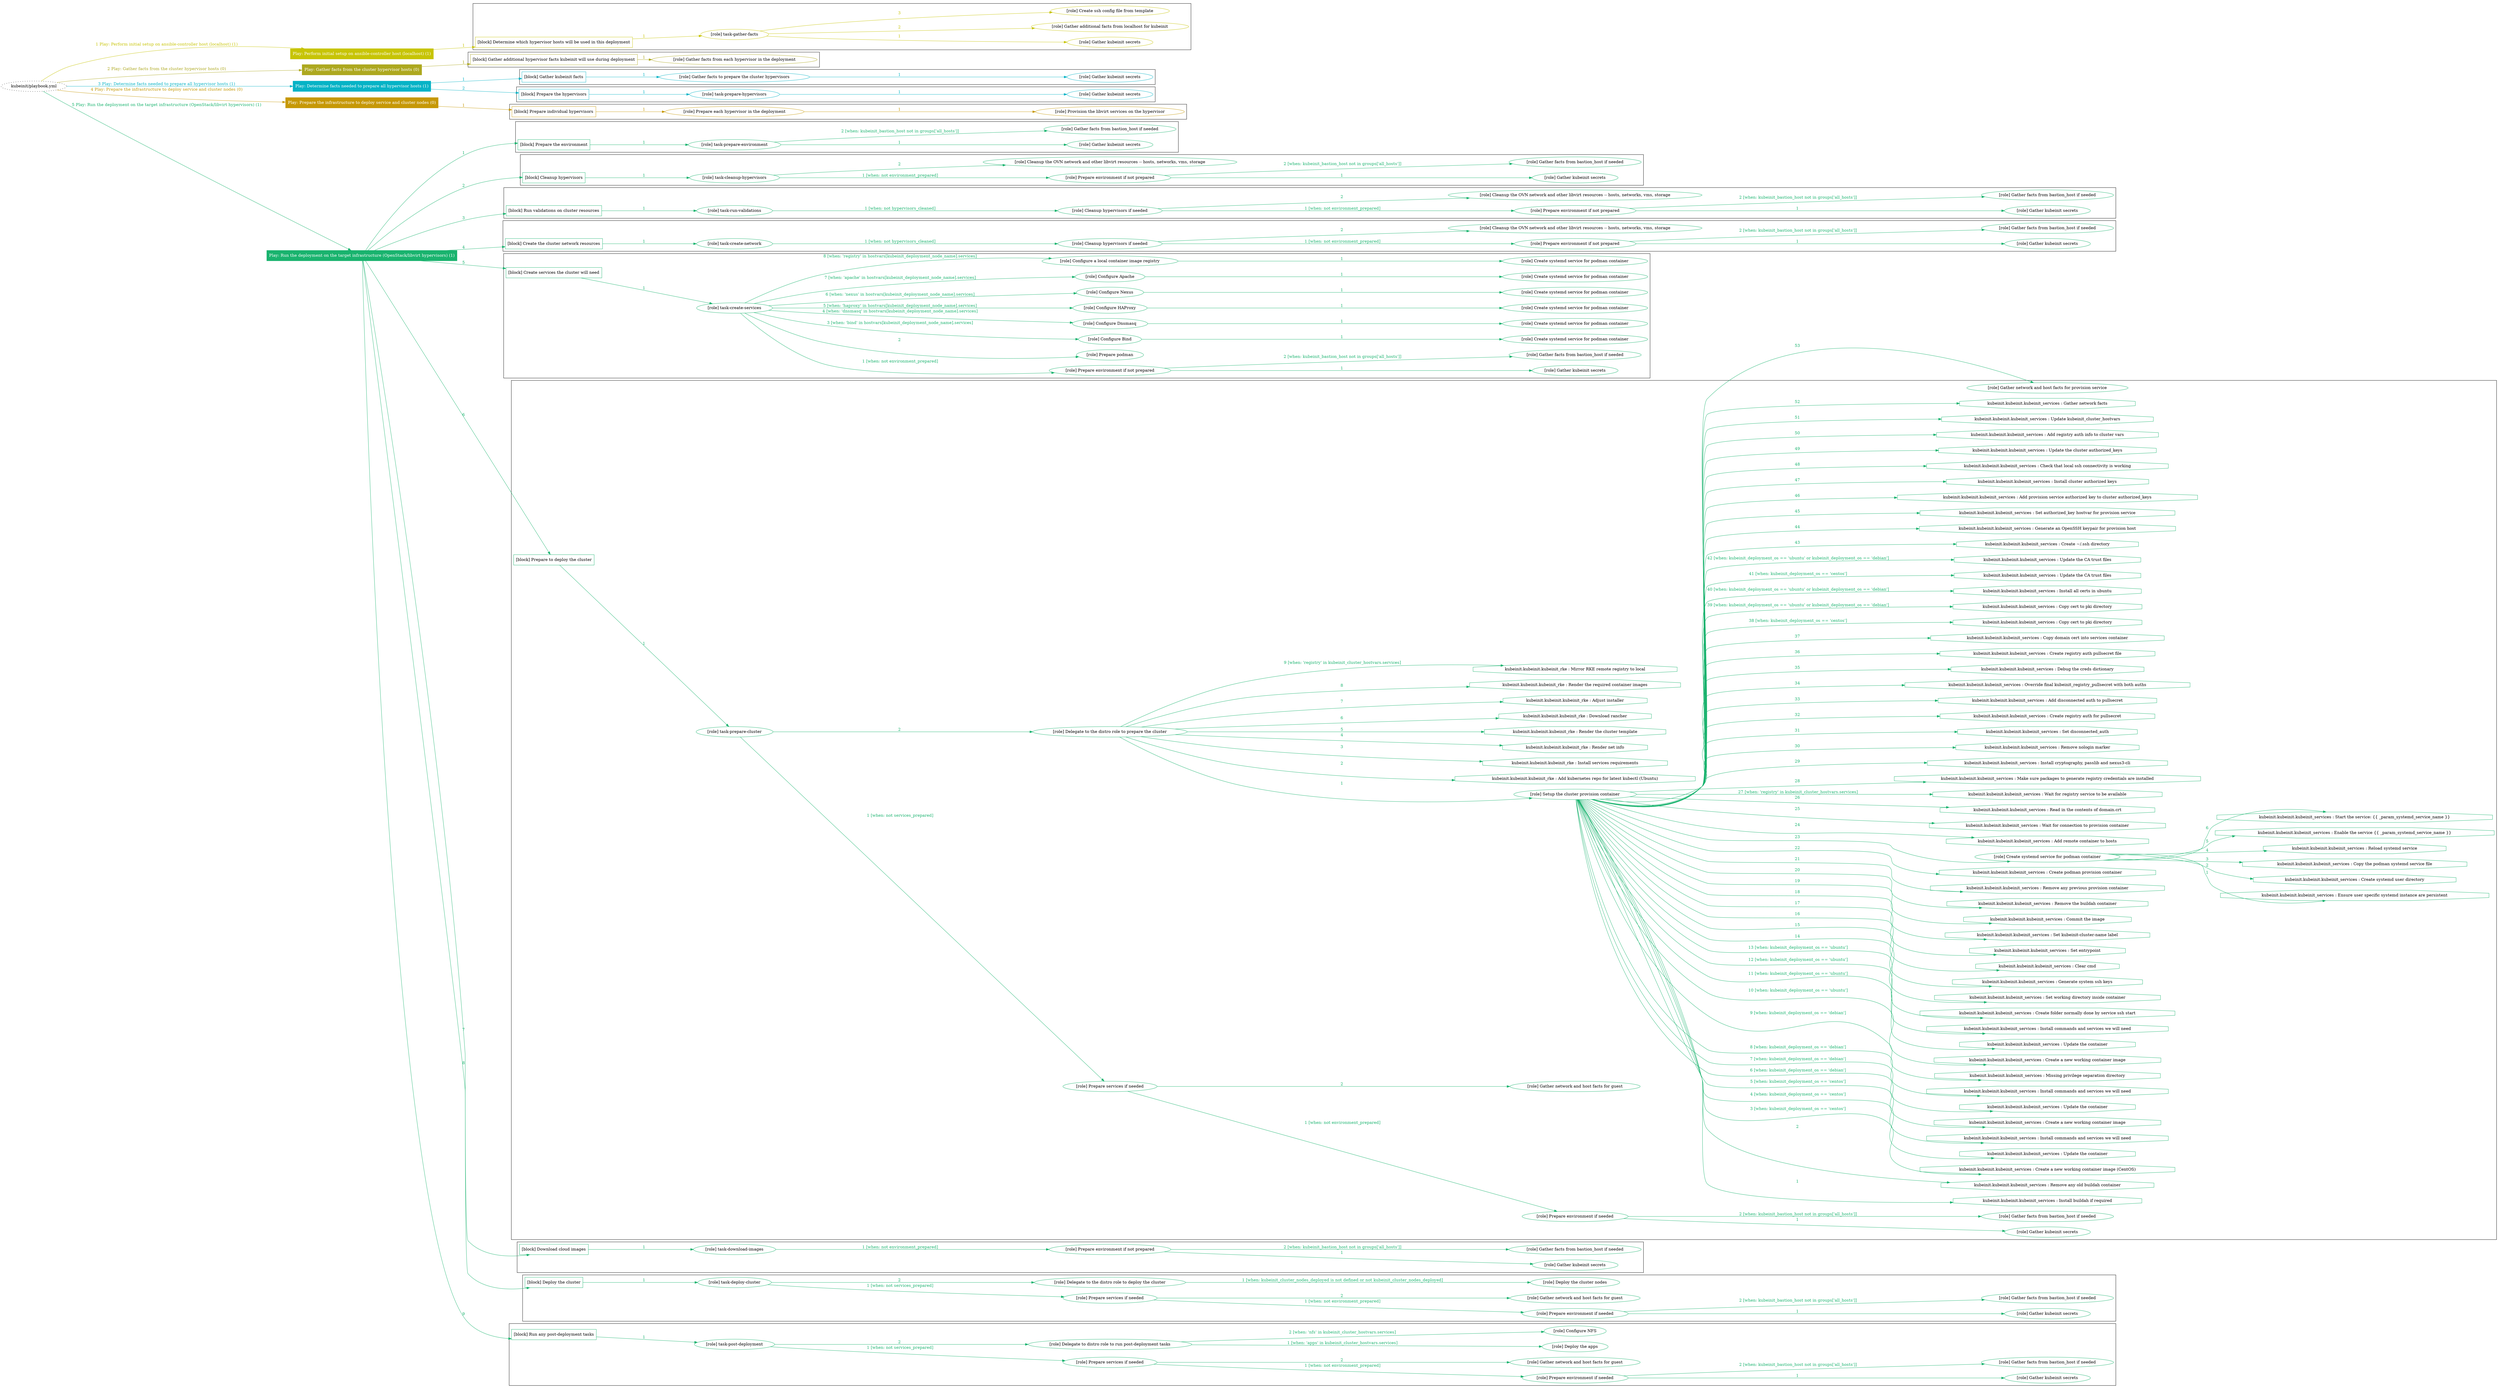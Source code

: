 digraph {
	graph [concentrate=true ordering=in rankdir=LR ratio=fill]
	edge [esep=5 sep=10]
	"kubeinit/playbook.yml" [URL="/home/runner/work/kubeinit/kubeinit/kubeinit/playbook.yml" id=playbook_c7505e41 style=dotted]
	"kubeinit/playbook.yml" -> play_9d046c73 [label="1 Play: Perform initial setup on ansible-controller host (localhost) (1)" color="#c7c405" fontcolor="#c7c405" id=edge_play_9d046c73 labeltooltip="1 Play: Perform initial setup on ansible-controller host (localhost) (1)" tooltip="1 Play: Perform initial setup on ansible-controller host (localhost) (1)"]
	subgraph "Play: Perform initial setup on ansible-controller host (localhost) (1)" {
		play_9d046c73 [label="Play: Perform initial setup on ansible-controller host (localhost) (1)" URL="/home/runner/work/kubeinit/kubeinit/kubeinit/playbook.yml" color="#c7c405" fontcolor="#ffffff" id=play_9d046c73 shape=box style=filled tooltip=localhost]
		play_9d046c73 -> block_5ab7d501 [label=1 color="#c7c405" fontcolor="#c7c405" id=edge_block_5ab7d501 labeltooltip=1 tooltip=1]
		subgraph cluster_block_5ab7d501 {
			block_5ab7d501 [label="[block] Determine which hypervisor hosts will be used in this deployment" URL="/home/runner/work/kubeinit/kubeinit/kubeinit/playbook.yml" color="#c7c405" id=block_5ab7d501 labeltooltip="Determine which hypervisor hosts will be used in this deployment" shape=box tooltip="Determine which hypervisor hosts will be used in this deployment"]
			block_5ab7d501 -> role_42361692 [label="1 " color="#c7c405" fontcolor="#c7c405" id=edge_role_42361692 labeltooltip="1 " tooltip="1 "]
			subgraph "task-gather-facts" {
				role_42361692 [label="[role] task-gather-facts" URL="/home/runner/work/kubeinit/kubeinit/kubeinit/playbook.yml" color="#c7c405" id=role_42361692 tooltip="task-gather-facts"]
				role_42361692 -> role_99b3ec43 [label="1 " color="#c7c405" fontcolor="#c7c405" id=edge_role_99b3ec43 labeltooltip="1 " tooltip="1 "]
				subgraph "Gather kubeinit secrets" {
					role_99b3ec43 [label="[role] Gather kubeinit secrets" URL="/home/runner/.ansible/collections/ansible_collections/kubeinit/kubeinit/roles/kubeinit_prepare/tasks/build_hypervisors_group.yml" color="#c7c405" id=role_99b3ec43 tooltip="Gather kubeinit secrets"]
				}
				role_42361692 -> role_ec2a31ec [label="2 " color="#c7c405" fontcolor="#c7c405" id=edge_role_ec2a31ec labeltooltip="2 " tooltip="2 "]
				subgraph "Gather additional facts from localhost for kubeinit" {
					role_ec2a31ec [label="[role] Gather additional facts from localhost for kubeinit" URL="/home/runner/.ansible/collections/ansible_collections/kubeinit/kubeinit/roles/kubeinit_prepare/tasks/build_hypervisors_group.yml" color="#c7c405" id=role_ec2a31ec tooltip="Gather additional facts from localhost for kubeinit"]
				}
				role_42361692 -> role_31ff6ac3 [label="3 " color="#c7c405" fontcolor="#c7c405" id=edge_role_31ff6ac3 labeltooltip="3 " tooltip="3 "]
				subgraph "Create ssh config file from template" {
					role_31ff6ac3 [label="[role] Create ssh config file from template" URL="/home/runner/.ansible/collections/ansible_collections/kubeinit/kubeinit/roles/kubeinit_prepare/tasks/build_hypervisors_group.yml" color="#c7c405" id=role_31ff6ac3 tooltip="Create ssh config file from template"]
				}
			}
		}
	}
	"kubeinit/playbook.yml" -> play_e90cf7b4 [label="2 Play: Gather facts from the cluster hypervisor hosts (0)" color="#ada81f" fontcolor="#ada81f" id=edge_play_e90cf7b4 labeltooltip="2 Play: Gather facts from the cluster hypervisor hosts (0)" tooltip="2 Play: Gather facts from the cluster hypervisor hosts (0)"]
	subgraph "Play: Gather facts from the cluster hypervisor hosts (0)" {
		play_e90cf7b4 [label="Play: Gather facts from the cluster hypervisor hosts (0)" URL="/home/runner/work/kubeinit/kubeinit/kubeinit/playbook.yml" color="#ada81f" fontcolor="#ffffff" id=play_e90cf7b4 shape=box style=filled tooltip="Play: Gather facts from the cluster hypervisor hosts (0)"]
		play_e90cf7b4 -> block_f1c812ba [label=1 color="#ada81f" fontcolor="#ada81f" id=edge_block_f1c812ba labeltooltip=1 tooltip=1]
		subgraph cluster_block_f1c812ba {
			block_f1c812ba [label="[block] Gather additional hypervisor facts kubeinit will use during deployment" URL="/home/runner/work/kubeinit/kubeinit/kubeinit/playbook.yml" color="#ada81f" id=block_f1c812ba labeltooltip="Gather additional hypervisor facts kubeinit will use during deployment" shape=box tooltip="Gather additional hypervisor facts kubeinit will use during deployment"]
			block_f1c812ba -> role_47ccddad [label="1 " color="#ada81f" fontcolor="#ada81f" id=edge_role_47ccddad labeltooltip="1 " tooltip="1 "]
			subgraph "Gather facts from each hypervisor in the deployment" {
				role_47ccddad [label="[role] Gather facts from each hypervisor in the deployment" URL="/home/runner/work/kubeinit/kubeinit/kubeinit/playbook.yml" color="#ada81f" id=role_47ccddad tooltip="Gather facts from each hypervisor in the deployment"]
			}
		}
	}
	"kubeinit/playbook.yml" -> play_92476abd [label="3 Play: Determine facts needed to prepare all hypervisor hosts (1)" color="#06b3c6" fontcolor="#06b3c6" id=edge_play_92476abd labeltooltip="3 Play: Determine facts needed to prepare all hypervisor hosts (1)" tooltip="3 Play: Determine facts needed to prepare all hypervisor hosts (1)"]
	subgraph "Play: Determine facts needed to prepare all hypervisor hosts (1)" {
		play_92476abd [label="Play: Determine facts needed to prepare all hypervisor hosts (1)" URL="/home/runner/work/kubeinit/kubeinit/kubeinit/playbook.yml" color="#06b3c6" fontcolor="#ffffff" id=play_92476abd shape=box style=filled tooltip=localhost]
		play_92476abd -> block_e1a4e1c1 [label=1 color="#06b3c6" fontcolor="#06b3c6" id=edge_block_e1a4e1c1 labeltooltip=1 tooltip=1]
		subgraph cluster_block_e1a4e1c1 {
			block_e1a4e1c1 [label="[block] Gather kubeinit facts" URL="/home/runner/work/kubeinit/kubeinit/kubeinit/playbook.yml" color="#06b3c6" id=block_e1a4e1c1 labeltooltip="Gather kubeinit facts" shape=box tooltip="Gather kubeinit facts"]
			block_e1a4e1c1 -> role_9bf7236e [label="1 " color="#06b3c6" fontcolor="#06b3c6" id=edge_role_9bf7236e labeltooltip="1 " tooltip="1 "]
			subgraph "Gather facts to prepare the cluster hypervisors" {
				role_9bf7236e [label="[role] Gather facts to prepare the cluster hypervisors" URL="/home/runner/work/kubeinit/kubeinit/kubeinit/playbook.yml" color="#06b3c6" id=role_9bf7236e tooltip="Gather facts to prepare the cluster hypervisors"]
				role_9bf7236e -> role_ce8d6ad3 [label="1 " color="#06b3c6" fontcolor="#06b3c6" id=edge_role_ce8d6ad3 labeltooltip="1 " tooltip="1 "]
				subgraph "Gather kubeinit secrets" {
					role_ce8d6ad3 [label="[role] Gather kubeinit secrets" URL="/home/runner/.ansible/collections/ansible_collections/kubeinit/kubeinit/roles/kubeinit_prepare/tasks/gather_kubeinit_facts.yml" color="#06b3c6" id=role_ce8d6ad3 tooltip="Gather kubeinit secrets"]
				}
			}
		}
		play_92476abd -> block_e0f384af [label=2 color="#06b3c6" fontcolor="#06b3c6" id=edge_block_e0f384af labeltooltip=2 tooltip=2]
		subgraph cluster_block_e0f384af {
			block_e0f384af [label="[block] Prepare the hypervisors" URL="/home/runner/work/kubeinit/kubeinit/kubeinit/playbook.yml" color="#06b3c6" id=block_e0f384af labeltooltip="Prepare the hypervisors" shape=box tooltip="Prepare the hypervisors"]
			block_e0f384af -> role_e4e8e0fe [label="1 " color="#06b3c6" fontcolor="#06b3c6" id=edge_role_e4e8e0fe labeltooltip="1 " tooltip="1 "]
			subgraph "task-prepare-hypervisors" {
				role_e4e8e0fe [label="[role] task-prepare-hypervisors" URL="/home/runner/work/kubeinit/kubeinit/kubeinit/playbook.yml" color="#06b3c6" id=role_e4e8e0fe tooltip="task-prepare-hypervisors"]
				role_e4e8e0fe -> role_102f93c6 [label="1 " color="#06b3c6" fontcolor="#06b3c6" id=edge_role_102f93c6 labeltooltip="1 " tooltip="1 "]
				subgraph "Gather kubeinit secrets" {
					role_102f93c6 [label="[role] Gather kubeinit secrets" URL="/home/runner/.ansible/collections/ansible_collections/kubeinit/kubeinit/roles/kubeinit_prepare/tasks/gather_kubeinit_facts.yml" color="#06b3c6" id=role_102f93c6 tooltip="Gather kubeinit secrets"]
				}
			}
		}
	}
	"kubeinit/playbook.yml" -> play_cae1912f [label="4 Play: Prepare the infrastructure to deploy service and cluster nodes (0)" color="#c69806" fontcolor="#c69806" id=edge_play_cae1912f labeltooltip="4 Play: Prepare the infrastructure to deploy service and cluster nodes (0)" tooltip="4 Play: Prepare the infrastructure to deploy service and cluster nodes (0)"]
	subgraph "Play: Prepare the infrastructure to deploy service and cluster nodes (0)" {
		play_cae1912f [label="Play: Prepare the infrastructure to deploy service and cluster nodes (0)" URL="/home/runner/work/kubeinit/kubeinit/kubeinit/playbook.yml" color="#c69806" fontcolor="#ffffff" id=play_cae1912f shape=box style=filled tooltip="Play: Prepare the infrastructure to deploy service and cluster nodes (0)"]
		play_cae1912f -> block_56a298ee [label=1 color="#c69806" fontcolor="#c69806" id=edge_block_56a298ee labeltooltip=1 tooltip=1]
		subgraph cluster_block_56a298ee {
			block_56a298ee [label="[block] Prepare individual hypervisors" URL="/home/runner/work/kubeinit/kubeinit/kubeinit/playbook.yml" color="#c69806" id=block_56a298ee labeltooltip="Prepare individual hypervisors" shape=box tooltip="Prepare individual hypervisors"]
			block_56a298ee -> role_f9ee0bc7 [label="1 " color="#c69806" fontcolor="#c69806" id=edge_role_f9ee0bc7 labeltooltip="1 " tooltip="1 "]
			subgraph "Prepare each hypervisor in the deployment" {
				role_f9ee0bc7 [label="[role] Prepare each hypervisor in the deployment" URL="/home/runner/work/kubeinit/kubeinit/kubeinit/playbook.yml" color="#c69806" id=role_f9ee0bc7 tooltip="Prepare each hypervisor in the deployment"]
				role_f9ee0bc7 -> role_ab9bcd1b [label="1 " color="#c69806" fontcolor="#c69806" id=edge_role_ab9bcd1b labeltooltip="1 " tooltip="1 "]
				subgraph "Provision the libvirt services on the hypervisor" {
					role_ab9bcd1b [label="[role] Provision the libvirt services on the hypervisor" URL="/home/runner/.ansible/collections/ansible_collections/kubeinit/kubeinit/roles/kubeinit_prepare/tasks/prepare_hypervisor.yml" color="#c69806" id=role_ab9bcd1b tooltip="Provision the libvirt services on the hypervisor"]
				}
			}
		}
	}
	"kubeinit/playbook.yml" -> play_4d6eb0bf [label="5 Play: Run the deployment on the target infrastructure (OpenStack/libvirt hypervisors) (1)" color="#19b36e" fontcolor="#19b36e" id=edge_play_4d6eb0bf labeltooltip="5 Play: Run the deployment on the target infrastructure (OpenStack/libvirt hypervisors) (1)" tooltip="5 Play: Run the deployment on the target infrastructure (OpenStack/libvirt hypervisors) (1)"]
	subgraph "Play: Run the deployment on the target infrastructure (OpenStack/libvirt hypervisors) (1)" {
		play_4d6eb0bf [label="Play: Run the deployment on the target infrastructure (OpenStack/libvirt hypervisors) (1)" URL="/home/runner/work/kubeinit/kubeinit/kubeinit/playbook.yml" color="#19b36e" fontcolor="#ffffff" id=play_4d6eb0bf shape=box style=filled tooltip=localhost]
		play_4d6eb0bf -> block_6394439c [label=1 color="#19b36e" fontcolor="#19b36e" id=edge_block_6394439c labeltooltip=1 tooltip=1]
		subgraph cluster_block_6394439c {
			block_6394439c [label="[block] Prepare the environment" URL="/home/runner/work/kubeinit/kubeinit/kubeinit/playbook.yml" color="#19b36e" id=block_6394439c labeltooltip="Prepare the environment" shape=box tooltip="Prepare the environment"]
			block_6394439c -> role_8087ab5a [label="1 " color="#19b36e" fontcolor="#19b36e" id=edge_role_8087ab5a labeltooltip="1 " tooltip="1 "]
			subgraph "task-prepare-environment" {
				role_8087ab5a [label="[role] task-prepare-environment" URL="/home/runner/work/kubeinit/kubeinit/kubeinit/playbook.yml" color="#19b36e" id=role_8087ab5a tooltip="task-prepare-environment"]
				role_8087ab5a -> role_63f732dc [label="1 " color="#19b36e" fontcolor="#19b36e" id=edge_role_63f732dc labeltooltip="1 " tooltip="1 "]
				subgraph "Gather kubeinit secrets" {
					role_63f732dc [label="[role] Gather kubeinit secrets" URL="/home/runner/.ansible/collections/ansible_collections/kubeinit/kubeinit/roles/kubeinit_prepare/tasks/gather_kubeinit_facts.yml" color="#19b36e" id=role_63f732dc tooltip="Gather kubeinit secrets"]
				}
				role_8087ab5a -> role_0266c79f [label="2 [when: kubeinit_bastion_host not in groups['all_hosts']]" color="#19b36e" fontcolor="#19b36e" id=edge_role_0266c79f labeltooltip="2 [when: kubeinit_bastion_host not in groups['all_hosts']]" tooltip="2 [when: kubeinit_bastion_host not in groups['all_hosts']]"]
				subgraph "Gather facts from bastion_host if needed" {
					role_0266c79f [label="[role] Gather facts from bastion_host if needed" URL="/home/runner/.ansible/collections/ansible_collections/kubeinit/kubeinit/roles/kubeinit_prepare/tasks/main.yml" color="#19b36e" id=role_0266c79f tooltip="Gather facts from bastion_host if needed"]
				}
			}
		}
		play_4d6eb0bf -> block_3392e9ee [label=2 color="#19b36e" fontcolor="#19b36e" id=edge_block_3392e9ee labeltooltip=2 tooltip=2]
		subgraph cluster_block_3392e9ee {
			block_3392e9ee [label="[block] Cleanup hypervisors" URL="/home/runner/work/kubeinit/kubeinit/kubeinit/playbook.yml" color="#19b36e" id=block_3392e9ee labeltooltip="Cleanup hypervisors" shape=box tooltip="Cleanup hypervisors"]
			block_3392e9ee -> role_f47ebae2 [label="1 " color="#19b36e" fontcolor="#19b36e" id=edge_role_f47ebae2 labeltooltip="1 " tooltip="1 "]
			subgraph "task-cleanup-hypervisors" {
				role_f47ebae2 [label="[role] task-cleanup-hypervisors" URL="/home/runner/work/kubeinit/kubeinit/kubeinit/playbook.yml" color="#19b36e" id=role_f47ebae2 tooltip="task-cleanup-hypervisors"]
				role_f47ebae2 -> role_72546737 [label="1 [when: not environment_prepared]" color="#19b36e" fontcolor="#19b36e" id=edge_role_72546737 labeltooltip="1 [when: not environment_prepared]" tooltip="1 [when: not environment_prepared]"]
				subgraph "Prepare environment if not prepared" {
					role_72546737 [label="[role] Prepare environment if not prepared" URL="/home/runner/.ansible/collections/ansible_collections/kubeinit/kubeinit/roles/kubeinit_libvirt/tasks/cleanup_hypervisors.yml" color="#19b36e" id=role_72546737 tooltip="Prepare environment if not prepared"]
					role_72546737 -> role_872b2780 [label="1 " color="#19b36e" fontcolor="#19b36e" id=edge_role_872b2780 labeltooltip="1 " tooltip="1 "]
					subgraph "Gather kubeinit secrets" {
						role_872b2780 [label="[role] Gather kubeinit secrets" URL="/home/runner/.ansible/collections/ansible_collections/kubeinit/kubeinit/roles/kubeinit_prepare/tasks/gather_kubeinit_facts.yml" color="#19b36e" id=role_872b2780 tooltip="Gather kubeinit secrets"]
					}
					role_72546737 -> role_2478da8d [label="2 [when: kubeinit_bastion_host not in groups['all_hosts']]" color="#19b36e" fontcolor="#19b36e" id=edge_role_2478da8d labeltooltip="2 [when: kubeinit_bastion_host not in groups['all_hosts']]" tooltip="2 [when: kubeinit_bastion_host not in groups['all_hosts']]"]
					subgraph "Gather facts from bastion_host if needed" {
						role_2478da8d [label="[role] Gather facts from bastion_host if needed" URL="/home/runner/.ansible/collections/ansible_collections/kubeinit/kubeinit/roles/kubeinit_prepare/tasks/main.yml" color="#19b36e" id=role_2478da8d tooltip="Gather facts from bastion_host if needed"]
					}
				}
				role_f47ebae2 -> role_3f4f9667 [label="2 " color="#19b36e" fontcolor="#19b36e" id=edge_role_3f4f9667 labeltooltip="2 " tooltip="2 "]
				subgraph "Cleanup the OVN network and other libvirt resources -- hosts, networks, vms, storage" {
					role_3f4f9667 [label="[role] Cleanup the OVN network and other libvirt resources -- hosts, networks, vms, storage" URL="/home/runner/.ansible/collections/ansible_collections/kubeinit/kubeinit/roles/kubeinit_libvirt/tasks/cleanup_hypervisors.yml" color="#19b36e" id=role_3f4f9667 tooltip="Cleanup the OVN network and other libvirt resources -- hosts, networks, vms, storage"]
				}
			}
		}
		play_4d6eb0bf -> block_f10aa1c1 [label=3 color="#19b36e" fontcolor="#19b36e" id=edge_block_f10aa1c1 labeltooltip=3 tooltip=3]
		subgraph cluster_block_f10aa1c1 {
			block_f10aa1c1 [label="[block] Run validations on cluster resources" URL="/home/runner/work/kubeinit/kubeinit/kubeinit/playbook.yml" color="#19b36e" id=block_f10aa1c1 labeltooltip="Run validations on cluster resources" shape=box tooltip="Run validations on cluster resources"]
			block_f10aa1c1 -> role_69035c15 [label="1 " color="#19b36e" fontcolor="#19b36e" id=edge_role_69035c15 labeltooltip="1 " tooltip="1 "]
			subgraph "task-run-validations" {
				role_69035c15 [label="[role] task-run-validations" URL="/home/runner/work/kubeinit/kubeinit/kubeinit/playbook.yml" color="#19b36e" id=role_69035c15 tooltip="task-run-validations"]
				role_69035c15 -> role_8fb83374 [label="1 [when: not hypervisors_cleaned]" color="#19b36e" fontcolor="#19b36e" id=edge_role_8fb83374 labeltooltip="1 [when: not hypervisors_cleaned]" tooltip="1 [when: not hypervisors_cleaned]"]
				subgraph "Cleanup hypervisors if needed" {
					role_8fb83374 [label="[role] Cleanup hypervisors if needed" URL="/home/runner/.ansible/collections/ansible_collections/kubeinit/kubeinit/roles/kubeinit_validations/tasks/main.yml" color="#19b36e" id=role_8fb83374 tooltip="Cleanup hypervisors if needed"]
					role_8fb83374 -> role_c96b02f3 [label="1 [when: not environment_prepared]" color="#19b36e" fontcolor="#19b36e" id=edge_role_c96b02f3 labeltooltip="1 [when: not environment_prepared]" tooltip="1 [when: not environment_prepared]"]
					subgraph "Prepare environment if not prepared" {
						role_c96b02f3 [label="[role] Prepare environment if not prepared" URL="/home/runner/.ansible/collections/ansible_collections/kubeinit/kubeinit/roles/kubeinit_libvirt/tasks/cleanup_hypervisors.yml" color="#19b36e" id=role_c96b02f3 tooltip="Prepare environment if not prepared"]
						role_c96b02f3 -> role_6e1a4c44 [label="1 " color="#19b36e" fontcolor="#19b36e" id=edge_role_6e1a4c44 labeltooltip="1 " tooltip="1 "]
						subgraph "Gather kubeinit secrets" {
							role_6e1a4c44 [label="[role] Gather kubeinit secrets" URL="/home/runner/.ansible/collections/ansible_collections/kubeinit/kubeinit/roles/kubeinit_prepare/tasks/gather_kubeinit_facts.yml" color="#19b36e" id=role_6e1a4c44 tooltip="Gather kubeinit secrets"]
						}
						role_c96b02f3 -> role_50bdf2b4 [label="2 [when: kubeinit_bastion_host not in groups['all_hosts']]" color="#19b36e" fontcolor="#19b36e" id=edge_role_50bdf2b4 labeltooltip="2 [when: kubeinit_bastion_host not in groups['all_hosts']]" tooltip="2 [when: kubeinit_bastion_host not in groups['all_hosts']]"]
						subgraph "Gather facts from bastion_host if needed" {
							role_50bdf2b4 [label="[role] Gather facts from bastion_host if needed" URL="/home/runner/.ansible/collections/ansible_collections/kubeinit/kubeinit/roles/kubeinit_prepare/tasks/main.yml" color="#19b36e" id=role_50bdf2b4 tooltip="Gather facts from bastion_host if needed"]
						}
					}
					role_8fb83374 -> role_595c7f1a [label="2 " color="#19b36e" fontcolor="#19b36e" id=edge_role_595c7f1a labeltooltip="2 " tooltip="2 "]
					subgraph "Cleanup the OVN network and other libvirt resources -- hosts, networks, vms, storage" {
						role_595c7f1a [label="[role] Cleanup the OVN network and other libvirt resources -- hosts, networks, vms, storage" URL="/home/runner/.ansible/collections/ansible_collections/kubeinit/kubeinit/roles/kubeinit_libvirt/tasks/cleanup_hypervisors.yml" color="#19b36e" id=role_595c7f1a tooltip="Cleanup the OVN network and other libvirt resources -- hosts, networks, vms, storage"]
					}
				}
			}
		}
		play_4d6eb0bf -> block_913c6bb8 [label=4 color="#19b36e" fontcolor="#19b36e" id=edge_block_913c6bb8 labeltooltip=4 tooltip=4]
		subgraph cluster_block_913c6bb8 {
			block_913c6bb8 [label="[block] Create the cluster network resources" URL="/home/runner/work/kubeinit/kubeinit/kubeinit/playbook.yml" color="#19b36e" id=block_913c6bb8 labeltooltip="Create the cluster network resources" shape=box tooltip="Create the cluster network resources"]
			block_913c6bb8 -> role_62a73f0a [label="1 " color="#19b36e" fontcolor="#19b36e" id=edge_role_62a73f0a labeltooltip="1 " tooltip="1 "]
			subgraph "task-create-network" {
				role_62a73f0a [label="[role] task-create-network" URL="/home/runner/work/kubeinit/kubeinit/kubeinit/playbook.yml" color="#19b36e" id=role_62a73f0a tooltip="task-create-network"]
				role_62a73f0a -> role_af4d100d [label="1 [when: not hypervisors_cleaned]" color="#19b36e" fontcolor="#19b36e" id=edge_role_af4d100d labeltooltip="1 [when: not hypervisors_cleaned]" tooltip="1 [when: not hypervisors_cleaned]"]
				subgraph "Cleanup hypervisors if needed" {
					role_af4d100d [label="[role] Cleanup hypervisors if needed" URL="/home/runner/.ansible/collections/ansible_collections/kubeinit/kubeinit/roles/kubeinit_libvirt/tasks/create_network.yml" color="#19b36e" id=role_af4d100d tooltip="Cleanup hypervisors if needed"]
					role_af4d100d -> role_265351b2 [label="1 [when: not environment_prepared]" color="#19b36e" fontcolor="#19b36e" id=edge_role_265351b2 labeltooltip="1 [when: not environment_prepared]" tooltip="1 [when: not environment_prepared]"]
					subgraph "Prepare environment if not prepared" {
						role_265351b2 [label="[role] Prepare environment if not prepared" URL="/home/runner/.ansible/collections/ansible_collections/kubeinit/kubeinit/roles/kubeinit_libvirt/tasks/cleanup_hypervisors.yml" color="#19b36e" id=role_265351b2 tooltip="Prepare environment if not prepared"]
						role_265351b2 -> role_47ab9f44 [label="1 " color="#19b36e" fontcolor="#19b36e" id=edge_role_47ab9f44 labeltooltip="1 " tooltip="1 "]
						subgraph "Gather kubeinit secrets" {
							role_47ab9f44 [label="[role] Gather kubeinit secrets" URL="/home/runner/.ansible/collections/ansible_collections/kubeinit/kubeinit/roles/kubeinit_prepare/tasks/gather_kubeinit_facts.yml" color="#19b36e" id=role_47ab9f44 tooltip="Gather kubeinit secrets"]
						}
						role_265351b2 -> role_e82bcdf3 [label="2 [when: kubeinit_bastion_host not in groups['all_hosts']]" color="#19b36e" fontcolor="#19b36e" id=edge_role_e82bcdf3 labeltooltip="2 [when: kubeinit_bastion_host not in groups['all_hosts']]" tooltip="2 [when: kubeinit_bastion_host not in groups['all_hosts']]"]
						subgraph "Gather facts from bastion_host if needed" {
							role_e82bcdf3 [label="[role] Gather facts from bastion_host if needed" URL="/home/runner/.ansible/collections/ansible_collections/kubeinit/kubeinit/roles/kubeinit_prepare/tasks/main.yml" color="#19b36e" id=role_e82bcdf3 tooltip="Gather facts from bastion_host if needed"]
						}
					}
					role_af4d100d -> role_7b395f9d [label="2 " color="#19b36e" fontcolor="#19b36e" id=edge_role_7b395f9d labeltooltip="2 " tooltip="2 "]
					subgraph "Cleanup the OVN network and other libvirt resources -- hosts, networks, vms, storage" {
						role_7b395f9d [label="[role] Cleanup the OVN network and other libvirt resources -- hosts, networks, vms, storage" URL="/home/runner/.ansible/collections/ansible_collections/kubeinit/kubeinit/roles/kubeinit_libvirt/tasks/cleanup_hypervisors.yml" color="#19b36e" id=role_7b395f9d tooltip="Cleanup the OVN network and other libvirt resources -- hosts, networks, vms, storage"]
					}
				}
			}
		}
		play_4d6eb0bf -> block_2f936b5a [label=5 color="#19b36e" fontcolor="#19b36e" id=edge_block_2f936b5a labeltooltip=5 tooltip=5]
		subgraph cluster_block_2f936b5a {
			block_2f936b5a [label="[block] Create services the cluster will need" URL="/home/runner/work/kubeinit/kubeinit/kubeinit/playbook.yml" color="#19b36e" id=block_2f936b5a labeltooltip="Create services the cluster will need" shape=box tooltip="Create services the cluster will need"]
			block_2f936b5a -> role_80835716 [label="1 " color="#19b36e" fontcolor="#19b36e" id=edge_role_80835716 labeltooltip="1 " tooltip="1 "]
			subgraph "task-create-services" {
				role_80835716 [label="[role] task-create-services" URL="/home/runner/work/kubeinit/kubeinit/kubeinit/playbook.yml" color="#19b36e" id=role_80835716 tooltip="task-create-services"]
				role_80835716 -> role_2dfd87ba [label="1 [when: not environment_prepared]" color="#19b36e" fontcolor="#19b36e" id=edge_role_2dfd87ba labeltooltip="1 [when: not environment_prepared]" tooltip="1 [when: not environment_prepared]"]
				subgraph "Prepare environment if not prepared" {
					role_2dfd87ba [label="[role] Prepare environment if not prepared" URL="/home/runner/.ansible/collections/ansible_collections/kubeinit/kubeinit/roles/kubeinit_services/tasks/main.yml" color="#19b36e" id=role_2dfd87ba tooltip="Prepare environment if not prepared"]
					role_2dfd87ba -> role_245f5395 [label="1 " color="#19b36e" fontcolor="#19b36e" id=edge_role_245f5395 labeltooltip="1 " tooltip="1 "]
					subgraph "Gather kubeinit secrets" {
						role_245f5395 [label="[role] Gather kubeinit secrets" URL="/home/runner/.ansible/collections/ansible_collections/kubeinit/kubeinit/roles/kubeinit_prepare/tasks/gather_kubeinit_facts.yml" color="#19b36e" id=role_245f5395 tooltip="Gather kubeinit secrets"]
					}
					role_2dfd87ba -> role_d9364d14 [label="2 [when: kubeinit_bastion_host not in groups['all_hosts']]" color="#19b36e" fontcolor="#19b36e" id=edge_role_d9364d14 labeltooltip="2 [when: kubeinit_bastion_host not in groups['all_hosts']]" tooltip="2 [when: kubeinit_bastion_host not in groups['all_hosts']]"]
					subgraph "Gather facts from bastion_host if needed" {
						role_d9364d14 [label="[role] Gather facts from bastion_host if needed" URL="/home/runner/.ansible/collections/ansible_collections/kubeinit/kubeinit/roles/kubeinit_prepare/tasks/main.yml" color="#19b36e" id=role_d9364d14 tooltip="Gather facts from bastion_host if needed"]
					}
				}
				role_80835716 -> role_a3eb70b4 [label="2 " color="#19b36e" fontcolor="#19b36e" id=edge_role_a3eb70b4 labeltooltip="2 " tooltip="2 "]
				subgraph "Prepare podman" {
					role_a3eb70b4 [label="[role] Prepare podman" URL="/home/runner/.ansible/collections/ansible_collections/kubeinit/kubeinit/roles/kubeinit_services/tasks/00_create_service_pod.yml" color="#19b36e" id=role_a3eb70b4 tooltip="Prepare podman"]
				}
				role_80835716 -> role_f1485494 [label="3 [when: 'bind' in hostvars[kubeinit_deployment_node_name].services]" color="#19b36e" fontcolor="#19b36e" id=edge_role_f1485494 labeltooltip="3 [when: 'bind' in hostvars[kubeinit_deployment_node_name].services]" tooltip="3 [when: 'bind' in hostvars[kubeinit_deployment_node_name].services]"]
				subgraph "Configure Bind" {
					role_f1485494 [label="[role] Configure Bind" URL="/home/runner/.ansible/collections/ansible_collections/kubeinit/kubeinit/roles/kubeinit_services/tasks/start_services_containers.yml" color="#19b36e" id=role_f1485494 tooltip="Configure Bind"]
					role_f1485494 -> role_9a3c200b [label="1 " color="#19b36e" fontcolor="#19b36e" id=edge_role_9a3c200b labeltooltip="1 " tooltip="1 "]
					subgraph "Create systemd service for podman container" {
						role_9a3c200b [label="[role] Create systemd service for podman container" URL="/home/runner/.ansible/collections/ansible_collections/kubeinit/kubeinit/roles/kubeinit_bind/tasks/main.yml" color="#19b36e" id=role_9a3c200b tooltip="Create systemd service for podman container"]
					}
				}
				role_80835716 -> role_68e22863 [label="4 [when: 'dnsmasq' in hostvars[kubeinit_deployment_node_name].services]" color="#19b36e" fontcolor="#19b36e" id=edge_role_68e22863 labeltooltip="4 [when: 'dnsmasq' in hostvars[kubeinit_deployment_node_name].services]" tooltip="4 [when: 'dnsmasq' in hostvars[kubeinit_deployment_node_name].services]"]
				subgraph "Configure Dnsmasq" {
					role_68e22863 [label="[role] Configure Dnsmasq" URL="/home/runner/.ansible/collections/ansible_collections/kubeinit/kubeinit/roles/kubeinit_services/tasks/start_services_containers.yml" color="#19b36e" id=role_68e22863 tooltip="Configure Dnsmasq"]
					role_68e22863 -> role_91f03296 [label="1 " color="#19b36e" fontcolor="#19b36e" id=edge_role_91f03296 labeltooltip="1 " tooltip="1 "]
					subgraph "Create systemd service for podman container" {
						role_91f03296 [label="[role] Create systemd service for podman container" URL="/home/runner/.ansible/collections/ansible_collections/kubeinit/kubeinit/roles/kubeinit_dnsmasq/tasks/main.yml" color="#19b36e" id=role_91f03296 tooltip="Create systemd service for podman container"]
					}
				}
				role_80835716 -> role_e6cf416c [label="5 [when: 'haproxy' in hostvars[kubeinit_deployment_node_name].services]" color="#19b36e" fontcolor="#19b36e" id=edge_role_e6cf416c labeltooltip="5 [when: 'haproxy' in hostvars[kubeinit_deployment_node_name].services]" tooltip="5 [when: 'haproxy' in hostvars[kubeinit_deployment_node_name].services]"]
				subgraph "Configure HAProxy" {
					role_e6cf416c [label="[role] Configure HAProxy" URL="/home/runner/.ansible/collections/ansible_collections/kubeinit/kubeinit/roles/kubeinit_services/tasks/start_services_containers.yml" color="#19b36e" id=role_e6cf416c tooltip="Configure HAProxy"]
					role_e6cf416c -> role_38a7fb33 [label="1 " color="#19b36e" fontcolor="#19b36e" id=edge_role_38a7fb33 labeltooltip="1 " tooltip="1 "]
					subgraph "Create systemd service for podman container" {
						role_38a7fb33 [label="[role] Create systemd service for podman container" URL="/home/runner/.ansible/collections/ansible_collections/kubeinit/kubeinit/roles/kubeinit_haproxy/tasks/main.yml" color="#19b36e" id=role_38a7fb33 tooltip="Create systemd service for podman container"]
					}
				}
				role_80835716 -> role_7de028d9 [label="6 [when: 'nexus' in hostvars[kubeinit_deployment_node_name].services]" color="#19b36e" fontcolor="#19b36e" id=edge_role_7de028d9 labeltooltip="6 [when: 'nexus' in hostvars[kubeinit_deployment_node_name].services]" tooltip="6 [when: 'nexus' in hostvars[kubeinit_deployment_node_name].services]"]
				subgraph "Configure Nexus" {
					role_7de028d9 [label="[role] Configure Nexus" URL="/home/runner/.ansible/collections/ansible_collections/kubeinit/kubeinit/roles/kubeinit_services/tasks/start_services_containers.yml" color="#19b36e" id=role_7de028d9 tooltip="Configure Nexus"]
					role_7de028d9 -> role_aa4d7e19 [label="1 " color="#19b36e" fontcolor="#19b36e" id=edge_role_aa4d7e19 labeltooltip="1 " tooltip="1 "]
					subgraph "Create systemd service for podman container" {
						role_aa4d7e19 [label="[role] Create systemd service for podman container" URL="/home/runner/.ansible/collections/ansible_collections/kubeinit/kubeinit/roles/kubeinit_nexus/tasks/main.yml" color="#19b36e" id=role_aa4d7e19 tooltip="Create systemd service for podman container"]
					}
				}
				role_80835716 -> role_f6c7eceb [label="7 [when: 'apache' in hostvars[kubeinit_deployment_node_name].services]" color="#19b36e" fontcolor="#19b36e" id=edge_role_f6c7eceb labeltooltip="7 [when: 'apache' in hostvars[kubeinit_deployment_node_name].services]" tooltip="7 [when: 'apache' in hostvars[kubeinit_deployment_node_name].services]"]
				subgraph "Configure Apache" {
					role_f6c7eceb [label="[role] Configure Apache" URL="/home/runner/.ansible/collections/ansible_collections/kubeinit/kubeinit/roles/kubeinit_services/tasks/start_services_containers.yml" color="#19b36e" id=role_f6c7eceb tooltip="Configure Apache"]
					role_f6c7eceb -> role_36d9339e [label="1 " color="#19b36e" fontcolor="#19b36e" id=edge_role_36d9339e labeltooltip="1 " tooltip="1 "]
					subgraph "Create systemd service for podman container" {
						role_36d9339e [label="[role] Create systemd service for podman container" URL="/home/runner/.ansible/collections/ansible_collections/kubeinit/kubeinit/roles/kubeinit_apache/tasks/main.yml" color="#19b36e" id=role_36d9339e tooltip="Create systemd service for podman container"]
					}
				}
				role_80835716 -> role_ac889849 [label="8 [when: 'registry' in hostvars[kubeinit_deployment_node_name].services]" color="#19b36e" fontcolor="#19b36e" id=edge_role_ac889849 labeltooltip="8 [when: 'registry' in hostvars[kubeinit_deployment_node_name].services]" tooltip="8 [when: 'registry' in hostvars[kubeinit_deployment_node_name].services]"]
				subgraph "Configure a local container image registry" {
					role_ac889849 [label="[role] Configure a local container image registry" URL="/home/runner/.ansible/collections/ansible_collections/kubeinit/kubeinit/roles/kubeinit_services/tasks/start_services_containers.yml" color="#19b36e" id=role_ac889849 tooltip="Configure a local container image registry"]
					role_ac889849 -> role_755b65d8 [label="1 " color="#19b36e" fontcolor="#19b36e" id=edge_role_755b65d8 labeltooltip="1 " tooltip="1 "]
					subgraph "Create systemd service for podman container" {
						role_755b65d8 [label="[role] Create systemd service for podman container" URL="/home/runner/.ansible/collections/ansible_collections/kubeinit/kubeinit/roles/kubeinit_registry/tasks/main.yml" color="#19b36e" id=role_755b65d8 tooltip="Create systemd service for podman container"]
					}
				}
			}
		}
		play_4d6eb0bf -> block_51c22472 [label=6 color="#19b36e" fontcolor="#19b36e" id=edge_block_51c22472 labeltooltip=6 tooltip=6]
		subgraph cluster_block_51c22472 {
			block_51c22472 [label="[block] Prepare to deploy the cluster" URL="/home/runner/work/kubeinit/kubeinit/kubeinit/playbook.yml" color="#19b36e" id=block_51c22472 labeltooltip="Prepare to deploy the cluster" shape=box tooltip="Prepare to deploy the cluster"]
			block_51c22472 -> role_1d71f9dd [label="1 " color="#19b36e" fontcolor="#19b36e" id=edge_role_1d71f9dd labeltooltip="1 " tooltip="1 "]
			subgraph "task-prepare-cluster" {
				role_1d71f9dd [label="[role] task-prepare-cluster" URL="/home/runner/work/kubeinit/kubeinit/kubeinit/playbook.yml" color="#19b36e" id=role_1d71f9dd tooltip="task-prepare-cluster"]
				role_1d71f9dd -> role_348088d2 [label="1 [when: not services_prepared]" color="#19b36e" fontcolor="#19b36e" id=edge_role_348088d2 labeltooltip="1 [when: not services_prepared]" tooltip="1 [when: not services_prepared]"]
				subgraph "Prepare services if needed" {
					role_348088d2 [label="[role] Prepare services if needed" URL="/home/runner/.ansible/collections/ansible_collections/kubeinit/kubeinit/roles/kubeinit_prepare/tasks/prepare_cluster.yml" color="#19b36e" id=role_348088d2 tooltip="Prepare services if needed"]
					role_348088d2 -> role_7bd94b7a [label="1 [when: not environment_prepared]" color="#19b36e" fontcolor="#19b36e" id=edge_role_7bd94b7a labeltooltip="1 [when: not environment_prepared]" tooltip="1 [when: not environment_prepared]"]
					subgraph "Prepare environment if needed" {
						role_7bd94b7a [label="[role] Prepare environment if needed" URL="/home/runner/.ansible/collections/ansible_collections/kubeinit/kubeinit/roles/kubeinit_services/tasks/prepare_services.yml" color="#19b36e" id=role_7bd94b7a tooltip="Prepare environment if needed"]
						role_7bd94b7a -> role_86276c80 [label="1 " color="#19b36e" fontcolor="#19b36e" id=edge_role_86276c80 labeltooltip="1 " tooltip="1 "]
						subgraph "Gather kubeinit secrets" {
							role_86276c80 [label="[role] Gather kubeinit secrets" URL="/home/runner/.ansible/collections/ansible_collections/kubeinit/kubeinit/roles/kubeinit_prepare/tasks/gather_kubeinit_facts.yml" color="#19b36e" id=role_86276c80 tooltip="Gather kubeinit secrets"]
						}
						role_7bd94b7a -> role_84ced75c [label="2 [when: kubeinit_bastion_host not in groups['all_hosts']]" color="#19b36e" fontcolor="#19b36e" id=edge_role_84ced75c labeltooltip="2 [when: kubeinit_bastion_host not in groups['all_hosts']]" tooltip="2 [when: kubeinit_bastion_host not in groups['all_hosts']]"]
						subgraph "Gather facts from bastion_host if needed" {
							role_84ced75c [label="[role] Gather facts from bastion_host if needed" URL="/home/runner/.ansible/collections/ansible_collections/kubeinit/kubeinit/roles/kubeinit_prepare/tasks/main.yml" color="#19b36e" id=role_84ced75c tooltip="Gather facts from bastion_host if needed"]
						}
					}
					role_348088d2 -> role_0f9e0e7d [label="2 " color="#19b36e" fontcolor="#19b36e" id=edge_role_0f9e0e7d labeltooltip="2 " tooltip="2 "]
					subgraph "Gather network and host facts for guest" {
						role_0f9e0e7d [label="[role] Gather network and host facts for guest" URL="/home/runner/.ansible/collections/ansible_collections/kubeinit/kubeinit/roles/kubeinit_services/tasks/prepare_services.yml" color="#19b36e" id=role_0f9e0e7d tooltip="Gather network and host facts for guest"]
					}
				}
				role_1d71f9dd -> role_eb50cbf4 [label="2 " color="#19b36e" fontcolor="#19b36e" id=edge_role_eb50cbf4 labeltooltip="2 " tooltip="2 "]
				subgraph "Delegate to the distro role to prepare the cluster" {
					role_eb50cbf4 [label="[role] Delegate to the distro role to prepare the cluster" URL="/home/runner/.ansible/collections/ansible_collections/kubeinit/kubeinit/roles/kubeinit_prepare/tasks/prepare_cluster.yml" color="#19b36e" id=role_eb50cbf4 tooltip="Delegate to the distro role to prepare the cluster"]
					role_eb50cbf4 -> role_475ae248 [label="1 " color="#19b36e" fontcolor="#19b36e" id=edge_role_475ae248 labeltooltip="1 " tooltip="1 "]
					subgraph "Setup the cluster provision container" {
						role_475ae248 [label="[role] Setup the cluster provision container" URL="/home/runner/.ansible/collections/ansible_collections/kubeinit/kubeinit/roles/kubeinit_rke/tasks/prepare_cluster.yml" color="#19b36e" id=role_475ae248 tooltip="Setup the cluster provision container"]
						task_f5f78e30 [label="kubeinit.kubeinit.kubeinit_services : Install buildah if required" URL="/home/runner/.ansible/collections/ansible_collections/kubeinit/kubeinit/roles/kubeinit_services/tasks/create_provision_container.yml" color="#19b36e" id=task_f5f78e30 shape=octagon tooltip="kubeinit.kubeinit.kubeinit_services : Install buildah if required"]
						role_475ae248 -> task_f5f78e30 [label="1 " color="#19b36e" fontcolor="#19b36e" id=edge_task_f5f78e30 labeltooltip="1 " tooltip="1 "]
						task_f26da35b [label="kubeinit.kubeinit.kubeinit_services : Remove any old buildah container" URL="/home/runner/.ansible/collections/ansible_collections/kubeinit/kubeinit/roles/kubeinit_services/tasks/create_provision_container.yml" color="#19b36e" id=task_f26da35b shape=octagon tooltip="kubeinit.kubeinit.kubeinit_services : Remove any old buildah container"]
						role_475ae248 -> task_f26da35b [label="2 " color="#19b36e" fontcolor="#19b36e" id=edge_task_f26da35b labeltooltip="2 " tooltip="2 "]
						task_0f7d645c [label="kubeinit.kubeinit.kubeinit_services : Create a new working container image (CentOS)" URL="/home/runner/.ansible/collections/ansible_collections/kubeinit/kubeinit/roles/kubeinit_services/tasks/create_provision_container.yml" color="#19b36e" id=task_0f7d645c shape=octagon tooltip="kubeinit.kubeinit.kubeinit_services : Create a new working container image (CentOS)"]
						role_475ae248 -> task_0f7d645c [label="3 [when: kubeinit_deployment_os == 'centos']" color="#19b36e" fontcolor="#19b36e" id=edge_task_0f7d645c labeltooltip="3 [when: kubeinit_deployment_os == 'centos']" tooltip="3 [when: kubeinit_deployment_os == 'centos']"]
						task_27719de4 [label="kubeinit.kubeinit.kubeinit_services : Update the container" URL="/home/runner/.ansible/collections/ansible_collections/kubeinit/kubeinit/roles/kubeinit_services/tasks/create_provision_container.yml" color="#19b36e" id=task_27719de4 shape=octagon tooltip="kubeinit.kubeinit.kubeinit_services : Update the container"]
						role_475ae248 -> task_27719de4 [label="4 [when: kubeinit_deployment_os == 'centos']" color="#19b36e" fontcolor="#19b36e" id=edge_task_27719de4 labeltooltip="4 [when: kubeinit_deployment_os == 'centos']" tooltip="4 [when: kubeinit_deployment_os == 'centos']"]
						task_0e9b5a8a [label="kubeinit.kubeinit.kubeinit_services : Install commands and services we will need" URL="/home/runner/.ansible/collections/ansible_collections/kubeinit/kubeinit/roles/kubeinit_services/tasks/create_provision_container.yml" color="#19b36e" id=task_0e9b5a8a shape=octagon tooltip="kubeinit.kubeinit.kubeinit_services : Install commands and services we will need"]
						role_475ae248 -> task_0e9b5a8a [label="5 [when: kubeinit_deployment_os == 'centos']" color="#19b36e" fontcolor="#19b36e" id=edge_task_0e9b5a8a labeltooltip="5 [when: kubeinit_deployment_os == 'centos']" tooltip="5 [when: kubeinit_deployment_os == 'centos']"]
						task_66792fc1 [label="kubeinit.kubeinit.kubeinit_services : Create a new working container image" URL="/home/runner/.ansible/collections/ansible_collections/kubeinit/kubeinit/roles/kubeinit_services/tasks/create_provision_container.yml" color="#19b36e" id=task_66792fc1 shape=octagon tooltip="kubeinit.kubeinit.kubeinit_services : Create a new working container image"]
						role_475ae248 -> task_66792fc1 [label="6 [when: kubeinit_deployment_os == 'debian']" color="#19b36e" fontcolor="#19b36e" id=edge_task_66792fc1 labeltooltip="6 [when: kubeinit_deployment_os == 'debian']" tooltip="6 [when: kubeinit_deployment_os == 'debian']"]
						task_ae641ecd [label="kubeinit.kubeinit.kubeinit_services : Update the container" URL="/home/runner/.ansible/collections/ansible_collections/kubeinit/kubeinit/roles/kubeinit_services/tasks/create_provision_container.yml" color="#19b36e" id=task_ae641ecd shape=octagon tooltip="kubeinit.kubeinit.kubeinit_services : Update the container"]
						role_475ae248 -> task_ae641ecd [label="7 [when: kubeinit_deployment_os == 'debian']" color="#19b36e" fontcolor="#19b36e" id=edge_task_ae641ecd labeltooltip="7 [when: kubeinit_deployment_os == 'debian']" tooltip="7 [when: kubeinit_deployment_os == 'debian']"]
						task_30cd510b [label="kubeinit.kubeinit.kubeinit_services : Install commands and services we will need" URL="/home/runner/.ansible/collections/ansible_collections/kubeinit/kubeinit/roles/kubeinit_services/tasks/create_provision_container.yml" color="#19b36e" id=task_30cd510b shape=octagon tooltip="kubeinit.kubeinit.kubeinit_services : Install commands and services we will need"]
						role_475ae248 -> task_30cd510b [label="8 [when: kubeinit_deployment_os == 'debian']" color="#19b36e" fontcolor="#19b36e" id=edge_task_30cd510b labeltooltip="8 [when: kubeinit_deployment_os == 'debian']" tooltip="8 [when: kubeinit_deployment_os == 'debian']"]
						task_3edfc100 [label="kubeinit.kubeinit.kubeinit_services : Missing privilege separation directory" URL="/home/runner/.ansible/collections/ansible_collections/kubeinit/kubeinit/roles/kubeinit_services/tasks/create_provision_container.yml" color="#19b36e" id=task_3edfc100 shape=octagon tooltip="kubeinit.kubeinit.kubeinit_services : Missing privilege separation directory"]
						role_475ae248 -> task_3edfc100 [label="9 [when: kubeinit_deployment_os == 'debian']" color="#19b36e" fontcolor="#19b36e" id=edge_task_3edfc100 labeltooltip="9 [when: kubeinit_deployment_os == 'debian']" tooltip="9 [when: kubeinit_deployment_os == 'debian']"]
						task_ca7c6f0d [label="kubeinit.kubeinit.kubeinit_services : Create a new working container image" URL="/home/runner/.ansible/collections/ansible_collections/kubeinit/kubeinit/roles/kubeinit_services/tasks/create_provision_container.yml" color="#19b36e" id=task_ca7c6f0d shape=octagon tooltip="kubeinit.kubeinit.kubeinit_services : Create a new working container image"]
						role_475ae248 -> task_ca7c6f0d [label="10 [when: kubeinit_deployment_os == 'ubuntu']" color="#19b36e" fontcolor="#19b36e" id=edge_task_ca7c6f0d labeltooltip="10 [when: kubeinit_deployment_os == 'ubuntu']" tooltip="10 [when: kubeinit_deployment_os == 'ubuntu']"]
						task_27648f3d [label="kubeinit.kubeinit.kubeinit_services : Update the container" URL="/home/runner/.ansible/collections/ansible_collections/kubeinit/kubeinit/roles/kubeinit_services/tasks/create_provision_container.yml" color="#19b36e" id=task_27648f3d shape=octagon tooltip="kubeinit.kubeinit.kubeinit_services : Update the container"]
						role_475ae248 -> task_27648f3d [label="11 [when: kubeinit_deployment_os == 'ubuntu']" color="#19b36e" fontcolor="#19b36e" id=edge_task_27648f3d labeltooltip="11 [when: kubeinit_deployment_os == 'ubuntu']" tooltip="11 [when: kubeinit_deployment_os == 'ubuntu']"]
						task_8ac763f8 [label="kubeinit.kubeinit.kubeinit_services : Install commands and services we will need" URL="/home/runner/.ansible/collections/ansible_collections/kubeinit/kubeinit/roles/kubeinit_services/tasks/create_provision_container.yml" color="#19b36e" id=task_8ac763f8 shape=octagon tooltip="kubeinit.kubeinit.kubeinit_services : Install commands and services we will need"]
						role_475ae248 -> task_8ac763f8 [label="12 [when: kubeinit_deployment_os == 'ubuntu']" color="#19b36e" fontcolor="#19b36e" id=edge_task_8ac763f8 labeltooltip="12 [when: kubeinit_deployment_os == 'ubuntu']" tooltip="12 [when: kubeinit_deployment_os == 'ubuntu']"]
						task_796ad2e2 [label="kubeinit.kubeinit.kubeinit_services : Create folder normally done by service ssh start" URL="/home/runner/.ansible/collections/ansible_collections/kubeinit/kubeinit/roles/kubeinit_services/tasks/create_provision_container.yml" color="#19b36e" id=task_796ad2e2 shape=octagon tooltip="kubeinit.kubeinit.kubeinit_services : Create folder normally done by service ssh start"]
						role_475ae248 -> task_796ad2e2 [label="13 [when: kubeinit_deployment_os == 'ubuntu']" color="#19b36e" fontcolor="#19b36e" id=edge_task_796ad2e2 labeltooltip="13 [when: kubeinit_deployment_os == 'ubuntu']" tooltip="13 [when: kubeinit_deployment_os == 'ubuntu']"]
						task_189368f4 [label="kubeinit.kubeinit.kubeinit_services : Set working directory inside container" URL="/home/runner/.ansible/collections/ansible_collections/kubeinit/kubeinit/roles/kubeinit_services/tasks/create_provision_container.yml" color="#19b36e" id=task_189368f4 shape=octagon tooltip="kubeinit.kubeinit.kubeinit_services : Set working directory inside container"]
						role_475ae248 -> task_189368f4 [label="14 " color="#19b36e" fontcolor="#19b36e" id=edge_task_189368f4 labeltooltip="14 " tooltip="14 "]
						task_f1252a1c [label="kubeinit.kubeinit.kubeinit_services : Generate system ssh keys" URL="/home/runner/.ansible/collections/ansible_collections/kubeinit/kubeinit/roles/kubeinit_services/tasks/create_provision_container.yml" color="#19b36e" id=task_f1252a1c shape=octagon tooltip="kubeinit.kubeinit.kubeinit_services : Generate system ssh keys"]
						role_475ae248 -> task_f1252a1c [label="15 " color="#19b36e" fontcolor="#19b36e" id=edge_task_f1252a1c labeltooltip="15 " tooltip="15 "]
						task_99a18495 [label="kubeinit.kubeinit.kubeinit_services : Clear cmd" URL="/home/runner/.ansible/collections/ansible_collections/kubeinit/kubeinit/roles/kubeinit_services/tasks/create_provision_container.yml" color="#19b36e" id=task_99a18495 shape=octagon tooltip="kubeinit.kubeinit.kubeinit_services : Clear cmd"]
						role_475ae248 -> task_99a18495 [label="16 " color="#19b36e" fontcolor="#19b36e" id=edge_task_99a18495 labeltooltip="16 " tooltip="16 "]
						task_5c9198b2 [label="kubeinit.kubeinit.kubeinit_services : Set entrypoint" URL="/home/runner/.ansible/collections/ansible_collections/kubeinit/kubeinit/roles/kubeinit_services/tasks/create_provision_container.yml" color="#19b36e" id=task_5c9198b2 shape=octagon tooltip="kubeinit.kubeinit.kubeinit_services : Set entrypoint"]
						role_475ae248 -> task_5c9198b2 [label="17 " color="#19b36e" fontcolor="#19b36e" id=edge_task_5c9198b2 labeltooltip="17 " tooltip="17 "]
						task_4a3a99ac [label="kubeinit.kubeinit.kubeinit_services : Set kubeinit-cluster-name label" URL="/home/runner/.ansible/collections/ansible_collections/kubeinit/kubeinit/roles/kubeinit_services/tasks/create_provision_container.yml" color="#19b36e" id=task_4a3a99ac shape=octagon tooltip="kubeinit.kubeinit.kubeinit_services : Set kubeinit-cluster-name label"]
						role_475ae248 -> task_4a3a99ac [label="18 " color="#19b36e" fontcolor="#19b36e" id=edge_task_4a3a99ac labeltooltip="18 " tooltip="18 "]
						task_912348f2 [label="kubeinit.kubeinit.kubeinit_services : Commit the image" URL="/home/runner/.ansible/collections/ansible_collections/kubeinit/kubeinit/roles/kubeinit_services/tasks/create_provision_container.yml" color="#19b36e" id=task_912348f2 shape=octagon tooltip="kubeinit.kubeinit.kubeinit_services : Commit the image"]
						role_475ae248 -> task_912348f2 [label="19 " color="#19b36e" fontcolor="#19b36e" id=edge_task_912348f2 labeltooltip="19 " tooltip="19 "]
						task_2ed95cd2 [label="kubeinit.kubeinit.kubeinit_services : Remove the buildah container" URL="/home/runner/.ansible/collections/ansible_collections/kubeinit/kubeinit/roles/kubeinit_services/tasks/create_provision_container.yml" color="#19b36e" id=task_2ed95cd2 shape=octagon tooltip="kubeinit.kubeinit.kubeinit_services : Remove the buildah container"]
						role_475ae248 -> task_2ed95cd2 [label="20 " color="#19b36e" fontcolor="#19b36e" id=edge_task_2ed95cd2 labeltooltip="20 " tooltip="20 "]
						task_cb9fda9a [label="kubeinit.kubeinit.kubeinit_services : Remove any previous provision container" URL="/home/runner/.ansible/collections/ansible_collections/kubeinit/kubeinit/roles/kubeinit_services/tasks/create_provision_container.yml" color="#19b36e" id=task_cb9fda9a shape=octagon tooltip="kubeinit.kubeinit.kubeinit_services : Remove any previous provision container"]
						role_475ae248 -> task_cb9fda9a [label="21 " color="#19b36e" fontcolor="#19b36e" id=edge_task_cb9fda9a labeltooltip="21 " tooltip="21 "]
						task_e9ff688e [label="kubeinit.kubeinit.kubeinit_services : Create podman provision container" URL="/home/runner/.ansible/collections/ansible_collections/kubeinit/kubeinit/roles/kubeinit_services/tasks/create_provision_container.yml" color="#19b36e" id=task_e9ff688e shape=octagon tooltip="kubeinit.kubeinit.kubeinit_services : Create podman provision container"]
						role_475ae248 -> task_e9ff688e [label="22 " color="#19b36e" fontcolor="#19b36e" id=edge_task_e9ff688e labeltooltip="22 " tooltip="22 "]
						role_475ae248 -> role_f9e09ad5 [label="23 " color="#19b36e" fontcolor="#19b36e" id=edge_role_f9e09ad5 labeltooltip="23 " tooltip="23 "]
						subgraph "Create systemd service for podman container" {
							role_f9e09ad5 [label="[role] Create systemd service for podman container" URL="/home/runner/.ansible/collections/ansible_collections/kubeinit/kubeinit/roles/kubeinit_services/tasks/create_provision_container.yml" color="#19b36e" id=role_f9e09ad5 tooltip="Create systemd service for podman container"]
							task_56f54a39 [label="kubeinit.kubeinit.kubeinit_services : Ensure user specific systemd instance are persistent" URL="/home/runner/.ansible/collections/ansible_collections/kubeinit/kubeinit/roles/kubeinit_services/tasks/create_managed_service.yml" color="#19b36e" id=task_56f54a39 shape=octagon tooltip="kubeinit.kubeinit.kubeinit_services : Ensure user specific systemd instance are persistent"]
							role_f9e09ad5 -> task_56f54a39 [label="1 " color="#19b36e" fontcolor="#19b36e" id=edge_task_56f54a39 labeltooltip="1 " tooltip="1 "]
							task_f3bcb4f9 [label="kubeinit.kubeinit.kubeinit_services : Create systemd user directory" URL="/home/runner/.ansible/collections/ansible_collections/kubeinit/kubeinit/roles/kubeinit_services/tasks/create_managed_service.yml" color="#19b36e" id=task_f3bcb4f9 shape=octagon tooltip="kubeinit.kubeinit.kubeinit_services : Create systemd user directory"]
							role_f9e09ad5 -> task_f3bcb4f9 [label="2 " color="#19b36e" fontcolor="#19b36e" id=edge_task_f3bcb4f9 labeltooltip="2 " tooltip="2 "]
							task_d78913e5 [label="kubeinit.kubeinit.kubeinit_services : Copy the podman systemd service file" URL="/home/runner/.ansible/collections/ansible_collections/kubeinit/kubeinit/roles/kubeinit_services/tasks/create_managed_service.yml" color="#19b36e" id=task_d78913e5 shape=octagon tooltip="kubeinit.kubeinit.kubeinit_services : Copy the podman systemd service file"]
							role_f9e09ad5 -> task_d78913e5 [label="3 " color="#19b36e" fontcolor="#19b36e" id=edge_task_d78913e5 labeltooltip="3 " tooltip="3 "]
							task_4428302e [label="kubeinit.kubeinit.kubeinit_services : Reload systemd service" URL="/home/runner/.ansible/collections/ansible_collections/kubeinit/kubeinit/roles/kubeinit_services/tasks/create_managed_service.yml" color="#19b36e" id=task_4428302e shape=octagon tooltip="kubeinit.kubeinit.kubeinit_services : Reload systemd service"]
							role_f9e09ad5 -> task_4428302e [label="4 " color="#19b36e" fontcolor="#19b36e" id=edge_task_4428302e labeltooltip="4 " tooltip="4 "]
							task_143874bb [label="kubeinit.kubeinit.kubeinit_services : Enable the service {{ _param_systemd_service_name }}" URL="/home/runner/.ansible/collections/ansible_collections/kubeinit/kubeinit/roles/kubeinit_services/tasks/create_managed_service.yml" color="#19b36e" id=task_143874bb shape=octagon tooltip="kubeinit.kubeinit.kubeinit_services : Enable the service {{ _param_systemd_service_name }}"]
							role_f9e09ad5 -> task_143874bb [label="5 " color="#19b36e" fontcolor="#19b36e" id=edge_task_143874bb labeltooltip="5 " tooltip="5 "]
							task_692ad5fb [label="kubeinit.kubeinit.kubeinit_services : Start the service: {{ _param_systemd_service_name }}" URL="/home/runner/.ansible/collections/ansible_collections/kubeinit/kubeinit/roles/kubeinit_services/tasks/create_managed_service.yml" color="#19b36e" id=task_692ad5fb shape=octagon tooltip="kubeinit.kubeinit.kubeinit_services : Start the service: {{ _param_systemd_service_name }}"]
							role_f9e09ad5 -> task_692ad5fb [label="6 " color="#19b36e" fontcolor="#19b36e" id=edge_task_692ad5fb labeltooltip="6 " tooltip="6 "]
						}
						task_882ec450 [label="kubeinit.kubeinit.kubeinit_services : Add remote container to hosts" URL="/home/runner/.ansible/collections/ansible_collections/kubeinit/kubeinit/roles/kubeinit_services/tasks/create_provision_container.yml" color="#19b36e" id=task_882ec450 shape=octagon tooltip="kubeinit.kubeinit.kubeinit_services : Add remote container to hosts"]
						role_475ae248 -> task_882ec450 [label="24 " color="#19b36e" fontcolor="#19b36e" id=edge_task_882ec450 labeltooltip="24 " tooltip="24 "]
						task_9fa4af05 [label="kubeinit.kubeinit.kubeinit_services : Wait for connection to provision container" URL="/home/runner/.ansible/collections/ansible_collections/kubeinit/kubeinit/roles/kubeinit_services/tasks/create_provision_container.yml" color="#19b36e" id=task_9fa4af05 shape=octagon tooltip="kubeinit.kubeinit.kubeinit_services : Wait for connection to provision container"]
						role_475ae248 -> task_9fa4af05 [label="25 " color="#19b36e" fontcolor="#19b36e" id=edge_task_9fa4af05 labeltooltip="25 " tooltip="25 "]
						task_d67226d7 [label="kubeinit.kubeinit.kubeinit_services : Read in the contents of domain.crt" URL="/home/runner/.ansible/collections/ansible_collections/kubeinit/kubeinit/roles/kubeinit_services/tasks/create_provision_container.yml" color="#19b36e" id=task_d67226d7 shape=octagon tooltip="kubeinit.kubeinit.kubeinit_services : Read in the contents of domain.crt"]
						role_475ae248 -> task_d67226d7 [label="26 " color="#19b36e" fontcolor="#19b36e" id=edge_task_d67226d7 labeltooltip="26 " tooltip="26 "]
						task_7849e949 [label="kubeinit.kubeinit.kubeinit_services : Wait for registry service to be available" URL="/home/runner/.ansible/collections/ansible_collections/kubeinit/kubeinit/roles/kubeinit_services/tasks/create_provision_container.yml" color="#19b36e" id=task_7849e949 shape=octagon tooltip="kubeinit.kubeinit.kubeinit_services : Wait for registry service to be available"]
						role_475ae248 -> task_7849e949 [label="27 [when: 'registry' in kubeinit_cluster_hostvars.services]" color="#19b36e" fontcolor="#19b36e" id=edge_task_7849e949 labeltooltip="27 [when: 'registry' in kubeinit_cluster_hostvars.services]" tooltip="27 [when: 'registry' in kubeinit_cluster_hostvars.services]"]
						task_8669f498 [label="kubeinit.kubeinit.kubeinit_services : Make sure packages to generate registry credentials are installed" URL="/home/runner/.ansible/collections/ansible_collections/kubeinit/kubeinit/roles/kubeinit_services/tasks/create_provision_container.yml" color="#19b36e" id=task_8669f498 shape=octagon tooltip="kubeinit.kubeinit.kubeinit_services : Make sure packages to generate registry credentials are installed"]
						role_475ae248 -> task_8669f498 [label="28 " color="#19b36e" fontcolor="#19b36e" id=edge_task_8669f498 labeltooltip="28 " tooltip="28 "]
						task_1986778d [label="kubeinit.kubeinit.kubeinit_services : Install cryptography, passlib and nexus3-cli" URL="/home/runner/.ansible/collections/ansible_collections/kubeinit/kubeinit/roles/kubeinit_services/tasks/create_provision_container.yml" color="#19b36e" id=task_1986778d shape=octagon tooltip="kubeinit.kubeinit.kubeinit_services : Install cryptography, passlib and nexus3-cli"]
						role_475ae248 -> task_1986778d [label="29 " color="#19b36e" fontcolor="#19b36e" id=edge_task_1986778d labeltooltip="29 " tooltip="29 "]
						task_0b86c1b0 [label="kubeinit.kubeinit.kubeinit_services : Remove nologin marker" URL="/home/runner/.ansible/collections/ansible_collections/kubeinit/kubeinit/roles/kubeinit_services/tasks/create_provision_container.yml" color="#19b36e" id=task_0b86c1b0 shape=octagon tooltip="kubeinit.kubeinit.kubeinit_services : Remove nologin marker"]
						role_475ae248 -> task_0b86c1b0 [label="30 " color="#19b36e" fontcolor="#19b36e" id=edge_task_0b86c1b0 labeltooltip="30 " tooltip="30 "]
						task_1aaedc51 [label="kubeinit.kubeinit.kubeinit_services : Set disconnected_auth" URL="/home/runner/.ansible/collections/ansible_collections/kubeinit/kubeinit/roles/kubeinit_services/tasks/create_provision_container.yml" color="#19b36e" id=task_1aaedc51 shape=octagon tooltip="kubeinit.kubeinit.kubeinit_services : Set disconnected_auth"]
						role_475ae248 -> task_1aaedc51 [label="31 " color="#19b36e" fontcolor="#19b36e" id=edge_task_1aaedc51 labeltooltip="31 " tooltip="31 "]
						task_071ad5d2 [label="kubeinit.kubeinit.kubeinit_services : Create registry auth for pullsecret" URL="/home/runner/.ansible/collections/ansible_collections/kubeinit/kubeinit/roles/kubeinit_services/tasks/create_provision_container.yml" color="#19b36e" id=task_071ad5d2 shape=octagon tooltip="kubeinit.kubeinit.kubeinit_services : Create registry auth for pullsecret"]
						role_475ae248 -> task_071ad5d2 [label="32 " color="#19b36e" fontcolor="#19b36e" id=edge_task_071ad5d2 labeltooltip="32 " tooltip="32 "]
						task_6d82c6c1 [label="kubeinit.kubeinit.kubeinit_services : Add disconnected auth to pullsecret" URL="/home/runner/.ansible/collections/ansible_collections/kubeinit/kubeinit/roles/kubeinit_services/tasks/create_provision_container.yml" color="#19b36e" id=task_6d82c6c1 shape=octagon tooltip="kubeinit.kubeinit.kubeinit_services : Add disconnected auth to pullsecret"]
						role_475ae248 -> task_6d82c6c1 [label="33 " color="#19b36e" fontcolor="#19b36e" id=edge_task_6d82c6c1 labeltooltip="33 " tooltip="33 "]
						task_76249b57 [label="kubeinit.kubeinit.kubeinit_services : Override final kubeinit_registry_pullsecret with both auths" URL="/home/runner/.ansible/collections/ansible_collections/kubeinit/kubeinit/roles/kubeinit_services/tasks/create_provision_container.yml" color="#19b36e" id=task_76249b57 shape=octagon tooltip="kubeinit.kubeinit.kubeinit_services : Override final kubeinit_registry_pullsecret with both auths"]
						role_475ae248 -> task_76249b57 [label="34 " color="#19b36e" fontcolor="#19b36e" id=edge_task_76249b57 labeltooltip="34 " tooltip="34 "]
						task_6aa60b3c [label="kubeinit.kubeinit.kubeinit_services : Debug the creds dictionary" URL="/home/runner/.ansible/collections/ansible_collections/kubeinit/kubeinit/roles/kubeinit_services/tasks/create_provision_container.yml" color="#19b36e" id=task_6aa60b3c shape=octagon tooltip="kubeinit.kubeinit.kubeinit_services : Debug the creds dictionary"]
						role_475ae248 -> task_6aa60b3c [label="35 " color="#19b36e" fontcolor="#19b36e" id=edge_task_6aa60b3c labeltooltip="35 " tooltip="35 "]
						task_de261fcb [label="kubeinit.kubeinit.kubeinit_services : Create registry auth pullsecret file" URL="/home/runner/.ansible/collections/ansible_collections/kubeinit/kubeinit/roles/kubeinit_services/tasks/create_provision_container.yml" color="#19b36e" id=task_de261fcb shape=octagon tooltip="kubeinit.kubeinit.kubeinit_services : Create registry auth pullsecret file"]
						role_475ae248 -> task_de261fcb [label="36 " color="#19b36e" fontcolor="#19b36e" id=edge_task_de261fcb labeltooltip="36 " tooltip="36 "]
						task_f5bf9e99 [label="kubeinit.kubeinit.kubeinit_services : Copy domain cert into services container" URL="/home/runner/.ansible/collections/ansible_collections/kubeinit/kubeinit/roles/kubeinit_services/tasks/create_provision_container.yml" color="#19b36e" id=task_f5bf9e99 shape=octagon tooltip="kubeinit.kubeinit.kubeinit_services : Copy domain cert into services container"]
						role_475ae248 -> task_f5bf9e99 [label="37 " color="#19b36e" fontcolor="#19b36e" id=edge_task_f5bf9e99 labeltooltip="37 " tooltip="37 "]
						task_5f38daf2 [label="kubeinit.kubeinit.kubeinit_services : Copy cert to pki directory" URL="/home/runner/.ansible/collections/ansible_collections/kubeinit/kubeinit/roles/kubeinit_services/tasks/create_provision_container.yml" color="#19b36e" id=task_5f38daf2 shape=octagon tooltip="kubeinit.kubeinit.kubeinit_services : Copy cert to pki directory"]
						role_475ae248 -> task_5f38daf2 [label="38 [when: kubeinit_deployment_os == 'centos']" color="#19b36e" fontcolor="#19b36e" id=edge_task_5f38daf2 labeltooltip="38 [when: kubeinit_deployment_os == 'centos']" tooltip="38 [when: kubeinit_deployment_os == 'centos']"]
						task_2b0fa73b [label="kubeinit.kubeinit.kubeinit_services : Copy cert to pki directory" URL="/home/runner/.ansible/collections/ansible_collections/kubeinit/kubeinit/roles/kubeinit_services/tasks/create_provision_container.yml" color="#19b36e" id=task_2b0fa73b shape=octagon tooltip="kubeinit.kubeinit.kubeinit_services : Copy cert to pki directory"]
						role_475ae248 -> task_2b0fa73b [label="39 [when: kubeinit_deployment_os == 'ubuntu' or kubeinit_deployment_os == 'debian']" color="#19b36e" fontcolor="#19b36e" id=edge_task_2b0fa73b labeltooltip="39 [when: kubeinit_deployment_os == 'ubuntu' or kubeinit_deployment_os == 'debian']" tooltip="39 [when: kubeinit_deployment_os == 'ubuntu' or kubeinit_deployment_os == 'debian']"]
						task_0c45f0c2 [label="kubeinit.kubeinit.kubeinit_services : Install all certs in ubuntu" URL="/home/runner/.ansible/collections/ansible_collections/kubeinit/kubeinit/roles/kubeinit_services/tasks/create_provision_container.yml" color="#19b36e" id=task_0c45f0c2 shape=octagon tooltip="kubeinit.kubeinit.kubeinit_services : Install all certs in ubuntu"]
						role_475ae248 -> task_0c45f0c2 [label="40 [when: kubeinit_deployment_os == 'ubuntu' or kubeinit_deployment_os == 'debian']" color="#19b36e" fontcolor="#19b36e" id=edge_task_0c45f0c2 labeltooltip="40 [when: kubeinit_deployment_os == 'ubuntu' or kubeinit_deployment_os == 'debian']" tooltip="40 [when: kubeinit_deployment_os == 'ubuntu' or kubeinit_deployment_os == 'debian']"]
						task_699c177b [label="kubeinit.kubeinit.kubeinit_services : Update the CA trust files" URL="/home/runner/.ansible/collections/ansible_collections/kubeinit/kubeinit/roles/kubeinit_services/tasks/create_provision_container.yml" color="#19b36e" id=task_699c177b shape=octagon tooltip="kubeinit.kubeinit.kubeinit_services : Update the CA trust files"]
						role_475ae248 -> task_699c177b [label="41 [when: kubeinit_deployment_os == 'centos']" color="#19b36e" fontcolor="#19b36e" id=edge_task_699c177b labeltooltip="41 [when: kubeinit_deployment_os == 'centos']" tooltip="41 [when: kubeinit_deployment_os == 'centos']"]
						task_c560df5c [label="kubeinit.kubeinit.kubeinit_services : Update the CA trust files" URL="/home/runner/.ansible/collections/ansible_collections/kubeinit/kubeinit/roles/kubeinit_services/tasks/create_provision_container.yml" color="#19b36e" id=task_c560df5c shape=octagon tooltip="kubeinit.kubeinit.kubeinit_services : Update the CA trust files"]
						role_475ae248 -> task_c560df5c [label="42 [when: kubeinit_deployment_os == 'ubuntu' or kubeinit_deployment_os == 'debian']" color="#19b36e" fontcolor="#19b36e" id=edge_task_c560df5c labeltooltip="42 [when: kubeinit_deployment_os == 'ubuntu' or kubeinit_deployment_os == 'debian']" tooltip="42 [when: kubeinit_deployment_os == 'ubuntu' or kubeinit_deployment_os == 'debian']"]
						task_2feb806a [label="kubeinit.kubeinit.kubeinit_services : Create ~/.ssh directory" URL="/home/runner/.ansible/collections/ansible_collections/kubeinit/kubeinit/roles/kubeinit_services/tasks/create_provision_container.yml" color="#19b36e" id=task_2feb806a shape=octagon tooltip="kubeinit.kubeinit.kubeinit_services : Create ~/.ssh directory"]
						role_475ae248 -> task_2feb806a [label="43 " color="#19b36e" fontcolor="#19b36e" id=edge_task_2feb806a labeltooltip="43 " tooltip="43 "]
						task_7d79a2d7 [label="kubeinit.kubeinit.kubeinit_services : Generate an OpenSSH keypair for provision host" URL="/home/runner/.ansible/collections/ansible_collections/kubeinit/kubeinit/roles/kubeinit_services/tasks/create_provision_container.yml" color="#19b36e" id=task_7d79a2d7 shape=octagon tooltip="kubeinit.kubeinit.kubeinit_services : Generate an OpenSSH keypair for provision host"]
						role_475ae248 -> task_7d79a2d7 [label="44 " color="#19b36e" fontcolor="#19b36e" id=edge_task_7d79a2d7 labeltooltip="44 " tooltip="44 "]
						task_5d4d5216 [label="kubeinit.kubeinit.kubeinit_services : Set authorized_key hostvar for provision service" URL="/home/runner/.ansible/collections/ansible_collections/kubeinit/kubeinit/roles/kubeinit_services/tasks/create_provision_container.yml" color="#19b36e" id=task_5d4d5216 shape=octagon tooltip="kubeinit.kubeinit.kubeinit_services : Set authorized_key hostvar for provision service"]
						role_475ae248 -> task_5d4d5216 [label="45 " color="#19b36e" fontcolor="#19b36e" id=edge_task_5d4d5216 labeltooltip="45 " tooltip="45 "]
						task_270d03f5 [label="kubeinit.kubeinit.kubeinit_services : Add provision service authorized key to cluster authorized_keys" URL="/home/runner/.ansible/collections/ansible_collections/kubeinit/kubeinit/roles/kubeinit_services/tasks/create_provision_container.yml" color="#19b36e" id=task_270d03f5 shape=octagon tooltip="kubeinit.kubeinit.kubeinit_services : Add provision service authorized key to cluster authorized_keys"]
						role_475ae248 -> task_270d03f5 [label="46 " color="#19b36e" fontcolor="#19b36e" id=edge_task_270d03f5 labeltooltip="46 " tooltip="46 "]
						task_c83227b6 [label="kubeinit.kubeinit.kubeinit_services : Install cluster authorized keys" URL="/home/runner/.ansible/collections/ansible_collections/kubeinit/kubeinit/roles/kubeinit_services/tasks/create_provision_container.yml" color="#19b36e" id=task_c83227b6 shape=octagon tooltip="kubeinit.kubeinit.kubeinit_services : Install cluster authorized keys"]
						role_475ae248 -> task_c83227b6 [label="47 " color="#19b36e" fontcolor="#19b36e" id=edge_task_c83227b6 labeltooltip="47 " tooltip="47 "]
						task_e44b9d73 [label="kubeinit.kubeinit.kubeinit_services : Check that local ssh connectivity is working" URL="/home/runner/.ansible/collections/ansible_collections/kubeinit/kubeinit/roles/kubeinit_services/tasks/create_provision_container.yml" color="#19b36e" id=task_e44b9d73 shape=octagon tooltip="kubeinit.kubeinit.kubeinit_services : Check that local ssh connectivity is working"]
						role_475ae248 -> task_e44b9d73 [label="48 " color="#19b36e" fontcolor="#19b36e" id=edge_task_e44b9d73 labeltooltip="48 " tooltip="48 "]
						task_302b4b8f [label="kubeinit.kubeinit.kubeinit_services : Update the cluster authorized_keys" URL="/home/runner/.ansible/collections/ansible_collections/kubeinit/kubeinit/roles/kubeinit_services/tasks/create_provision_container.yml" color="#19b36e" id=task_302b4b8f shape=octagon tooltip="kubeinit.kubeinit.kubeinit_services : Update the cluster authorized_keys"]
						role_475ae248 -> task_302b4b8f [label="49 " color="#19b36e" fontcolor="#19b36e" id=edge_task_302b4b8f labeltooltip="49 " tooltip="49 "]
						task_d7d8c5f3 [label="kubeinit.kubeinit.kubeinit_services : Add registry auth info to cluster vars" URL="/home/runner/.ansible/collections/ansible_collections/kubeinit/kubeinit/roles/kubeinit_services/tasks/create_provision_container.yml" color="#19b36e" id=task_d7d8c5f3 shape=octagon tooltip="kubeinit.kubeinit.kubeinit_services : Add registry auth info to cluster vars"]
						role_475ae248 -> task_d7d8c5f3 [label="50 " color="#19b36e" fontcolor="#19b36e" id=edge_task_d7d8c5f3 labeltooltip="50 " tooltip="50 "]
						task_545418aa [label="kubeinit.kubeinit.kubeinit_services : Update kubeinit_cluster_hostvars" URL="/home/runner/.ansible/collections/ansible_collections/kubeinit/kubeinit/roles/kubeinit_services/tasks/create_provision_container.yml" color="#19b36e" id=task_545418aa shape=octagon tooltip="kubeinit.kubeinit.kubeinit_services : Update kubeinit_cluster_hostvars"]
						role_475ae248 -> task_545418aa [label="51 " color="#19b36e" fontcolor="#19b36e" id=edge_task_545418aa labeltooltip="51 " tooltip="51 "]
						task_ab9cd7b9 [label="kubeinit.kubeinit.kubeinit_services : Gather network facts" URL="/home/runner/.ansible/collections/ansible_collections/kubeinit/kubeinit/roles/kubeinit_services/tasks/create_provision_container.yml" color="#19b36e" id=task_ab9cd7b9 shape=octagon tooltip="kubeinit.kubeinit.kubeinit_services : Gather network facts"]
						role_475ae248 -> task_ab9cd7b9 [label="52 " color="#19b36e" fontcolor="#19b36e" id=edge_task_ab9cd7b9 labeltooltip="52 " tooltip="52 "]
						role_475ae248 -> role_273f8f21 [label="53 " color="#19b36e" fontcolor="#19b36e" id=edge_role_273f8f21 labeltooltip="53 " tooltip="53 "]
						subgraph "Gather network and host facts for provision service" {
							role_273f8f21 [label="[role] Gather network and host facts for provision service" URL="/home/runner/.ansible/collections/ansible_collections/kubeinit/kubeinit/roles/kubeinit_services/tasks/create_provision_container.yml" color="#19b36e" id=role_273f8f21 tooltip="Gather network and host facts for provision service"]
						}
					}
					task_581ac67b [label="kubeinit.kubeinit.kubeinit_rke : Add kubernetes repo for latest kubectl (Ubuntu)" URL="/home/runner/.ansible/collections/ansible_collections/kubeinit/kubeinit/roles/kubeinit_rke/tasks/prepare_cluster.yml" color="#19b36e" id=task_581ac67b shape=octagon tooltip="kubeinit.kubeinit.kubeinit_rke : Add kubernetes repo for latest kubectl (Ubuntu)"]
					role_eb50cbf4 -> task_581ac67b [label="2 " color="#19b36e" fontcolor="#19b36e" id=edge_task_581ac67b labeltooltip="2 " tooltip="2 "]
					task_79485f4b [label="kubeinit.kubeinit.kubeinit_rke : Install services requirements" URL="/home/runner/.ansible/collections/ansible_collections/kubeinit/kubeinit/roles/kubeinit_rke/tasks/prepare_cluster.yml" color="#19b36e" id=task_79485f4b shape=octagon tooltip="kubeinit.kubeinit.kubeinit_rke : Install services requirements"]
					role_eb50cbf4 -> task_79485f4b [label="3 " color="#19b36e" fontcolor="#19b36e" id=edge_task_79485f4b labeltooltip="3 " tooltip="3 "]
					task_54871110 [label="kubeinit.kubeinit.kubeinit_rke : Render net info" URL="/home/runner/.ansible/collections/ansible_collections/kubeinit/kubeinit/roles/kubeinit_rke/tasks/prepare_cluster.yml" color="#19b36e" id=task_54871110 shape=octagon tooltip="kubeinit.kubeinit.kubeinit_rke : Render net info"]
					role_eb50cbf4 -> task_54871110 [label="4 " color="#19b36e" fontcolor="#19b36e" id=edge_task_54871110 labeltooltip="4 " tooltip="4 "]
					task_b91cf10f [label="kubeinit.kubeinit.kubeinit_rke : Render the cluster template" URL="/home/runner/.ansible/collections/ansible_collections/kubeinit/kubeinit/roles/kubeinit_rke/tasks/prepare_cluster.yml" color="#19b36e" id=task_b91cf10f shape=octagon tooltip="kubeinit.kubeinit.kubeinit_rke : Render the cluster template"]
					role_eb50cbf4 -> task_b91cf10f [label="5 " color="#19b36e" fontcolor="#19b36e" id=edge_task_b91cf10f labeltooltip="5 " tooltip="5 "]
					task_499cce60 [label="kubeinit.kubeinit.kubeinit_rke : Download rancher" URL="/home/runner/.ansible/collections/ansible_collections/kubeinit/kubeinit/roles/kubeinit_rke/tasks/prepare_cluster.yml" color="#19b36e" id=task_499cce60 shape=octagon tooltip="kubeinit.kubeinit.kubeinit_rke : Download rancher"]
					role_eb50cbf4 -> task_499cce60 [label="6 " color="#19b36e" fontcolor="#19b36e" id=edge_task_499cce60 labeltooltip="6 " tooltip="6 "]
					task_78c70aaf [label="kubeinit.kubeinit.kubeinit_rke : Adjust installer" URL="/home/runner/.ansible/collections/ansible_collections/kubeinit/kubeinit/roles/kubeinit_rke/tasks/prepare_cluster.yml" color="#19b36e" id=task_78c70aaf shape=octagon tooltip="kubeinit.kubeinit.kubeinit_rke : Adjust installer"]
					role_eb50cbf4 -> task_78c70aaf [label="7 " color="#19b36e" fontcolor="#19b36e" id=edge_task_78c70aaf labeltooltip="7 " tooltip="7 "]
					task_156b02df [label="kubeinit.kubeinit.kubeinit_rke : Render the required container images" URL="/home/runner/.ansible/collections/ansible_collections/kubeinit/kubeinit/roles/kubeinit_rke/tasks/prepare_cluster.yml" color="#19b36e" id=task_156b02df shape=octagon tooltip="kubeinit.kubeinit.kubeinit_rke : Render the required container images"]
					role_eb50cbf4 -> task_156b02df [label="8 " color="#19b36e" fontcolor="#19b36e" id=edge_task_156b02df labeltooltip="8 " tooltip="8 "]
					task_7546d751 [label="kubeinit.kubeinit.kubeinit_rke : Mirror RKE remote registry to local" URL="/home/runner/.ansible/collections/ansible_collections/kubeinit/kubeinit/roles/kubeinit_rke/tasks/prepare_cluster.yml" color="#19b36e" id=task_7546d751 shape=octagon tooltip="kubeinit.kubeinit.kubeinit_rke : Mirror RKE remote registry to local"]
					role_eb50cbf4 -> task_7546d751 [label="9 [when: 'registry' in kubeinit_cluster_hostvars.services]" color="#19b36e" fontcolor="#19b36e" id=edge_task_7546d751 labeltooltip="9 [when: 'registry' in kubeinit_cluster_hostvars.services]" tooltip="9 [when: 'registry' in kubeinit_cluster_hostvars.services]"]
				}
			}
		}
		play_4d6eb0bf -> block_fb43e3fb [label=7 color="#19b36e" fontcolor="#19b36e" id=edge_block_fb43e3fb labeltooltip=7 tooltip=7]
		subgraph cluster_block_fb43e3fb {
			block_fb43e3fb [label="[block] Download cloud images" URL="/home/runner/work/kubeinit/kubeinit/kubeinit/playbook.yml" color="#19b36e" id=block_fb43e3fb labeltooltip="Download cloud images" shape=box tooltip="Download cloud images"]
			block_fb43e3fb -> role_948919c8 [label="1 " color="#19b36e" fontcolor="#19b36e" id=edge_role_948919c8 labeltooltip="1 " tooltip="1 "]
			subgraph "task-download-images" {
				role_948919c8 [label="[role] task-download-images" URL="/home/runner/work/kubeinit/kubeinit/kubeinit/playbook.yml" color="#19b36e" id=role_948919c8 tooltip="task-download-images"]
				role_948919c8 -> role_b4795943 [label="1 [when: not environment_prepared]" color="#19b36e" fontcolor="#19b36e" id=edge_role_b4795943 labeltooltip="1 [when: not environment_prepared]" tooltip="1 [when: not environment_prepared]"]
				subgraph "Prepare environment if not prepared" {
					role_b4795943 [label="[role] Prepare environment if not prepared" URL="/home/runner/.ansible/collections/ansible_collections/kubeinit/kubeinit/roles/kubeinit_libvirt/tasks/download_cloud_images.yml" color="#19b36e" id=role_b4795943 tooltip="Prepare environment if not prepared"]
					role_b4795943 -> role_b76eb7ea [label="1 " color="#19b36e" fontcolor="#19b36e" id=edge_role_b76eb7ea labeltooltip="1 " tooltip="1 "]
					subgraph "Gather kubeinit secrets" {
						role_b76eb7ea [label="[role] Gather kubeinit secrets" URL="/home/runner/.ansible/collections/ansible_collections/kubeinit/kubeinit/roles/kubeinit_prepare/tasks/gather_kubeinit_facts.yml" color="#19b36e" id=role_b76eb7ea tooltip="Gather kubeinit secrets"]
					}
					role_b4795943 -> role_81eda888 [label="2 [when: kubeinit_bastion_host not in groups['all_hosts']]" color="#19b36e" fontcolor="#19b36e" id=edge_role_81eda888 labeltooltip="2 [when: kubeinit_bastion_host not in groups['all_hosts']]" tooltip="2 [when: kubeinit_bastion_host not in groups['all_hosts']]"]
					subgraph "Gather facts from bastion_host if needed" {
						role_81eda888 [label="[role] Gather facts from bastion_host if needed" URL="/home/runner/.ansible/collections/ansible_collections/kubeinit/kubeinit/roles/kubeinit_prepare/tasks/main.yml" color="#19b36e" id=role_81eda888 tooltip="Gather facts from bastion_host if needed"]
					}
				}
			}
		}
		play_4d6eb0bf -> block_aa447377 [label=8 color="#19b36e" fontcolor="#19b36e" id=edge_block_aa447377 labeltooltip=8 tooltip=8]
		subgraph cluster_block_aa447377 {
			block_aa447377 [label="[block] Deploy the cluster" URL="/home/runner/work/kubeinit/kubeinit/kubeinit/playbook.yml" color="#19b36e" id=block_aa447377 labeltooltip="Deploy the cluster" shape=box tooltip="Deploy the cluster"]
			block_aa447377 -> role_d268b32d [label="1 " color="#19b36e" fontcolor="#19b36e" id=edge_role_d268b32d labeltooltip="1 " tooltip="1 "]
			subgraph "task-deploy-cluster" {
				role_d268b32d [label="[role] task-deploy-cluster" URL="/home/runner/work/kubeinit/kubeinit/kubeinit/playbook.yml" color="#19b36e" id=role_d268b32d tooltip="task-deploy-cluster"]
				role_d268b32d -> role_390dec8c [label="1 [when: not services_prepared]" color="#19b36e" fontcolor="#19b36e" id=edge_role_390dec8c labeltooltip="1 [when: not services_prepared]" tooltip="1 [when: not services_prepared]"]
				subgraph "Prepare services if needed" {
					role_390dec8c [label="[role] Prepare services if needed" URL="/home/runner/.ansible/collections/ansible_collections/kubeinit/kubeinit/roles/kubeinit_prepare/tasks/deploy_cluster.yml" color="#19b36e" id=role_390dec8c tooltip="Prepare services if needed"]
					role_390dec8c -> role_35fbcffe [label="1 [when: not environment_prepared]" color="#19b36e" fontcolor="#19b36e" id=edge_role_35fbcffe labeltooltip="1 [when: not environment_prepared]" tooltip="1 [when: not environment_prepared]"]
					subgraph "Prepare environment if needed" {
						role_35fbcffe [label="[role] Prepare environment if needed" URL="/home/runner/.ansible/collections/ansible_collections/kubeinit/kubeinit/roles/kubeinit_services/tasks/prepare_services.yml" color="#19b36e" id=role_35fbcffe tooltip="Prepare environment if needed"]
						role_35fbcffe -> role_f4edef4a [label="1 " color="#19b36e" fontcolor="#19b36e" id=edge_role_f4edef4a labeltooltip="1 " tooltip="1 "]
						subgraph "Gather kubeinit secrets" {
							role_f4edef4a [label="[role] Gather kubeinit secrets" URL="/home/runner/.ansible/collections/ansible_collections/kubeinit/kubeinit/roles/kubeinit_prepare/tasks/gather_kubeinit_facts.yml" color="#19b36e" id=role_f4edef4a tooltip="Gather kubeinit secrets"]
						}
						role_35fbcffe -> role_eadfe619 [label="2 [when: kubeinit_bastion_host not in groups['all_hosts']]" color="#19b36e" fontcolor="#19b36e" id=edge_role_eadfe619 labeltooltip="2 [when: kubeinit_bastion_host not in groups['all_hosts']]" tooltip="2 [when: kubeinit_bastion_host not in groups['all_hosts']]"]
						subgraph "Gather facts from bastion_host if needed" {
							role_eadfe619 [label="[role] Gather facts from bastion_host if needed" URL="/home/runner/.ansible/collections/ansible_collections/kubeinit/kubeinit/roles/kubeinit_prepare/tasks/main.yml" color="#19b36e" id=role_eadfe619 tooltip="Gather facts from bastion_host if needed"]
						}
					}
					role_390dec8c -> role_b21cbb05 [label="2 " color="#19b36e" fontcolor="#19b36e" id=edge_role_b21cbb05 labeltooltip="2 " tooltip="2 "]
					subgraph "Gather network and host facts for guest" {
						role_b21cbb05 [label="[role] Gather network and host facts for guest" URL="/home/runner/.ansible/collections/ansible_collections/kubeinit/kubeinit/roles/kubeinit_services/tasks/prepare_services.yml" color="#19b36e" id=role_b21cbb05 tooltip="Gather network and host facts for guest"]
					}
				}
				role_d268b32d -> role_d377cde6 [label="2 " color="#19b36e" fontcolor="#19b36e" id=edge_role_d377cde6 labeltooltip="2 " tooltip="2 "]
				subgraph "Delegate to the distro role to deploy the cluster" {
					role_d377cde6 [label="[role] Delegate to the distro role to deploy the cluster" URL="/home/runner/.ansible/collections/ansible_collections/kubeinit/kubeinit/roles/kubeinit_prepare/tasks/deploy_cluster.yml" color="#19b36e" id=role_d377cde6 tooltip="Delegate to the distro role to deploy the cluster"]
					role_d377cde6 -> role_94c6f945 [label="1 [when: kubeinit_cluster_nodes_deployed is not defined or not kubeinit_cluster_nodes_deployed]" color="#19b36e" fontcolor="#19b36e" id=edge_role_94c6f945 labeltooltip="1 [when: kubeinit_cluster_nodes_deployed is not defined or not kubeinit_cluster_nodes_deployed]" tooltip="1 [when: kubeinit_cluster_nodes_deployed is not defined or not kubeinit_cluster_nodes_deployed]"]
					subgraph "Deploy the cluster nodes" {
						role_94c6f945 [label="[role] Deploy the cluster nodes" URL="/home/runner/.ansible/collections/ansible_collections/kubeinit/kubeinit/roles/kubeinit_rke/tasks/main.yml" color="#19b36e" id=role_94c6f945 tooltip="Deploy the cluster nodes"]
					}
				}
			}
		}
		play_4d6eb0bf -> block_3006ecdb [label=9 color="#19b36e" fontcolor="#19b36e" id=edge_block_3006ecdb labeltooltip=9 tooltip=9]
		subgraph cluster_block_3006ecdb {
			block_3006ecdb [label="[block] Run any post-deployment tasks" URL="/home/runner/work/kubeinit/kubeinit/kubeinit/playbook.yml" color="#19b36e" id=block_3006ecdb labeltooltip="Run any post-deployment tasks" shape=box tooltip="Run any post-deployment tasks"]
			block_3006ecdb -> role_fe0ab375 [label="1 " color="#19b36e" fontcolor="#19b36e" id=edge_role_fe0ab375 labeltooltip="1 " tooltip="1 "]
			subgraph "task-post-deployment" {
				role_fe0ab375 [label="[role] task-post-deployment" URL="/home/runner/work/kubeinit/kubeinit/kubeinit/playbook.yml" color="#19b36e" id=role_fe0ab375 tooltip="task-post-deployment"]
				role_fe0ab375 -> role_84095cbb [label="1 [when: not services_prepared]" color="#19b36e" fontcolor="#19b36e" id=edge_role_84095cbb labeltooltip="1 [when: not services_prepared]" tooltip="1 [when: not services_prepared]"]
				subgraph "Prepare services if needed" {
					role_84095cbb [label="[role] Prepare services if needed" URL="/home/runner/.ansible/collections/ansible_collections/kubeinit/kubeinit/roles/kubeinit_prepare/tasks/post_deployment.yml" color="#19b36e" id=role_84095cbb tooltip="Prepare services if needed"]
					role_84095cbb -> role_c06bdc70 [label="1 [when: not environment_prepared]" color="#19b36e" fontcolor="#19b36e" id=edge_role_c06bdc70 labeltooltip="1 [when: not environment_prepared]" tooltip="1 [when: not environment_prepared]"]
					subgraph "Prepare environment if needed" {
						role_c06bdc70 [label="[role] Prepare environment if needed" URL="/home/runner/.ansible/collections/ansible_collections/kubeinit/kubeinit/roles/kubeinit_services/tasks/prepare_services.yml" color="#19b36e" id=role_c06bdc70 tooltip="Prepare environment if needed"]
						role_c06bdc70 -> role_05d29b9a [label="1 " color="#19b36e" fontcolor="#19b36e" id=edge_role_05d29b9a labeltooltip="1 " tooltip="1 "]
						subgraph "Gather kubeinit secrets" {
							role_05d29b9a [label="[role] Gather kubeinit secrets" URL="/home/runner/.ansible/collections/ansible_collections/kubeinit/kubeinit/roles/kubeinit_prepare/tasks/gather_kubeinit_facts.yml" color="#19b36e" id=role_05d29b9a tooltip="Gather kubeinit secrets"]
						}
						role_c06bdc70 -> role_c01f7c15 [label="2 [when: kubeinit_bastion_host not in groups['all_hosts']]" color="#19b36e" fontcolor="#19b36e" id=edge_role_c01f7c15 labeltooltip="2 [when: kubeinit_bastion_host not in groups['all_hosts']]" tooltip="2 [when: kubeinit_bastion_host not in groups['all_hosts']]"]
						subgraph "Gather facts from bastion_host if needed" {
							role_c01f7c15 [label="[role] Gather facts from bastion_host if needed" URL="/home/runner/.ansible/collections/ansible_collections/kubeinit/kubeinit/roles/kubeinit_prepare/tasks/main.yml" color="#19b36e" id=role_c01f7c15 tooltip="Gather facts from bastion_host if needed"]
						}
					}
					role_84095cbb -> role_82e6d355 [label="2 " color="#19b36e" fontcolor="#19b36e" id=edge_role_82e6d355 labeltooltip="2 " tooltip="2 "]
					subgraph "Gather network and host facts for guest" {
						role_82e6d355 [label="[role] Gather network and host facts for guest" URL="/home/runner/.ansible/collections/ansible_collections/kubeinit/kubeinit/roles/kubeinit_services/tasks/prepare_services.yml" color="#19b36e" id=role_82e6d355 tooltip="Gather network and host facts for guest"]
					}
				}
				role_fe0ab375 -> role_06ffa3fa [label="2 " color="#19b36e" fontcolor="#19b36e" id=edge_role_06ffa3fa labeltooltip="2 " tooltip="2 "]
				subgraph "Delegate to distro role to run post-deployment tasks" {
					role_06ffa3fa [label="[role] Delegate to distro role to run post-deployment tasks" URL="/home/runner/.ansible/collections/ansible_collections/kubeinit/kubeinit/roles/kubeinit_prepare/tasks/post_deployment.yml" color="#19b36e" id=role_06ffa3fa tooltip="Delegate to distro role to run post-deployment tasks"]
					role_06ffa3fa -> role_57ac269b [label="1 [when: 'apps' in kubeinit_cluster_hostvars.services]" color="#19b36e" fontcolor="#19b36e" id=edge_role_57ac269b labeltooltip="1 [when: 'apps' in kubeinit_cluster_hostvars.services]" tooltip="1 [when: 'apps' in kubeinit_cluster_hostvars.services]"]
					subgraph "Deploy the apps" {
						role_57ac269b [label="[role] Deploy the apps" URL="/home/runner/.ansible/collections/ansible_collections/kubeinit/kubeinit/roles/kubeinit_rke/tasks/post_deployment_tasks.yml" color="#19b36e" id=role_57ac269b tooltip="Deploy the apps"]
					}
					role_06ffa3fa -> role_0e9fb06c [label="2 [when: 'nfs' in kubeinit_cluster_hostvars.services]" color="#19b36e" fontcolor="#19b36e" id=edge_role_0e9fb06c labeltooltip="2 [when: 'nfs' in kubeinit_cluster_hostvars.services]" tooltip="2 [when: 'nfs' in kubeinit_cluster_hostvars.services]"]
					subgraph "Configure NFS" {
						role_0e9fb06c [label="[role] Configure NFS" URL="/home/runner/.ansible/collections/ansible_collections/kubeinit/kubeinit/roles/kubeinit_rke/tasks/post_deployment_tasks.yml" color="#19b36e" id=role_0e9fb06c tooltip="Configure NFS"]
					}
				}
			}
		}
	}
}
